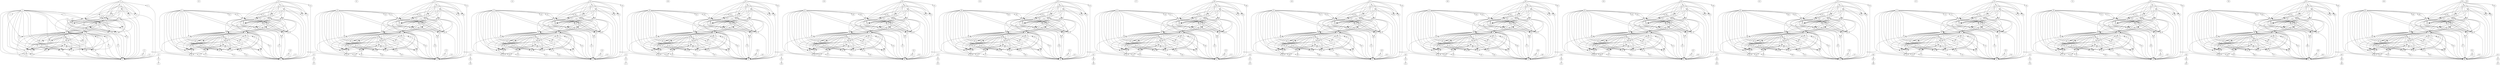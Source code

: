 strict digraph "G" {
0 [weight=9];
1 [weight=10];
2 [weight=6];
3 [weight=11];
4 [weight=10];
5 [weight=11];
6 [weight=2];
7 [weight=9];
8 [weight=5];
9 [weight=7];
10 [weight=3];
11 [weight=4];
12 [weight=4];
13 [weight=9];
14 [weight=5];
15 [weight=7];
16 [weight=2];
17 [weight=8];
18 [weight=4];
19 [weight=6];
20 [weight=7];
21 [weight=2];
22 [weight=4];
23 [weight=4];
24 [weight=2];
25 [weight=4];
26 [weight=4];
27 [weight=6];
28 [weight=7];
29 [weight=4];
30 [weight=3];
31 [weight=7];
32 [weight=6];
33 [weight=4];
34 [weight=2];
35 [weight=3];
36 [weight=3];
37 [weight=6];
38 [weight=5];
39 [weight=2];
40 [weight=4];
41 [weight=3];
42 [weight=10];
43 [weight=5];
44 [weight=9];
45 [weight=4];
46 [weight=3];
47 [weight=9];
48 [weight=6];
49 [weight=3];
50 [weight=5];
51 [weight=4];
52 [weight=11];
53 [weight=18];
54 [weight=9];
55 [weight=9];
56 [weight=15];
57 [weight=2];
58 [weight=8];
59 [weight=2];
60 [weight=6];
61 [weight=8];
62 [weight=3];
63 [weight=7];
64 [weight=16];
65 [weight=4];
66 [weight=5];
67 [weight=5];
68 [weight=9];
69 [weight=3];
70 [weight=7];
71 [weight=4];
72 [weight=3];
73 [weight=8];
74 [weight=3];
75 [weight=3];
76 [weight=11];
77 [weight=4];
78 [weight=8];
79 [weight=13];
80 [weight=8];
81 [weight=8];
82 [weight=11];
83 [weight=8];
84 [weight=11];
85 [weight=10];
86 [weight=8];
87 [weight=6];
88 [weight=2];
89 [weight=3];
90 [weight=4];
91 [weight=7];
92 [weight=5];
93 [weight=7];
94 [weight=8];
95 [weight=8];
96 [weight=11];
97 [weight=18];
98 [weight=4];
99 [weight=4];
100 [weight=4];
101 [weight=8];
102 [weight=4];
103 [weight=2];
104 [weight=4];
105 [weight=3];
106 [weight=3];
107 [weight=4];
108 [weight=4];
109 [weight=3];
110 [weight=7];
111 [weight=3];
112 [weight=8];
113 [weight=5];
114 [weight=3];
115 [weight=6];
116 [weight=9];
117 [weight=11];
118 [weight=3];
119 [weight=3];
120 [weight=6];
121 [weight=3];
122 [weight=10];
123 [weight=5];
124 [weight=3];
125 [weight=8];
126 [weight=11];
127 [weight=9];
128 [weight=6];
129 [weight=5];
130 [weight=4];
131 [weight=4];
132 [weight=10];
133 [weight=4];
134 [weight=4];
135 [weight=2];
136 [weight=4];
137 [weight=3];
138 [weight=10];
139 [weight=4];
140 [weight=8];
141 [weight=9];
142 [weight=7];
143 [weight=4];
144 [weight=8];
145 [weight=4];
146 [weight=5];
147 [weight=3];
148 [weight=4];
149 [weight=2];
150 [weight=6];
151 [weight=4];
152 [weight=4];
153 [weight=8];
154 [weight=5];
155 [weight=6];
156 [weight=9];
157 [weight=6];
158 [weight=9];
159 [weight=7];
160 [weight=4];
161 [weight=8];
162 [weight=3];
163 [weight=4];
164 [weight=3];
165 [weight=4];
166 [weight=4];
167 [weight=4];
168 [weight=2];
169 [weight=5];
170 [weight=4];
171 [weight=10];
172 [weight=5];
173 [weight=2];
174 [weight=10];
175 [weight=10];
176 [weight=9];
177 [weight=4];
178 [weight=4];
179 [weight=9];
180 [weight=2];
181 [weight=8];
182 [weight=5];
183 [weight=4];
184 [weight=3];
185 [weight=4];
186 [weight=9];
187 [weight=4];
188 [weight=7];
189 [weight=6];
190 [weight=4];
191 [weight=9];
192 [weight=6];
193 [weight=3];
194 [weight=5];
195 [weight=3];
196 [weight=4];
197 [weight=10];
198 [weight=4];
199 [weight=9];
200 [weight=6];
201 [weight=6];
202 [weight=4];
203 [weight=12];
204 [weight=3];
205 [weight=19];
206 [weight=3];
207 [weight=2];
208 [weight=3];
209 [weight=5];
210 [weight=2];
211 [weight=5];
212 [weight=8];
213 [weight=9];
214 [weight=9];
215 [weight=19];
216 [weight=2];
217 [weight=4];
218 [weight=5];
219 [weight=3];
220 [weight=6];
221 [weight=2];
222 [weight=7];
223 [weight=4];
224 [weight=3];
225 [weight=3];
226 [weight=3];
227 [weight=10];
228 [weight=2];
229 [weight=3];
230 [weight=21];
231 [weight=4];
232 [weight=4];
233 [weight=6];
234 [weight=10];
235 [weight=10];
236 [weight=5];
237 [weight=5];
238 [weight=9];
239 [weight=5];
240 [weight=6];
241 [weight=6];
242 [weight=5];
243 [weight=4];
244 [weight=6];
245 [weight=19];
246 [weight=4];
247 [weight=5];
248 [weight=5];
249 [weight=5];
250 [weight=10];
251 [weight=8];
252 [weight=3];
253 [weight=5];
254 [weight=4];
255 [weight=3];
256 [weight=13];
257 [weight=3];
258 [weight=8];
259 [weight=10];
260 [weight=8];
261 [weight=3];
262 [weight=8];
263 [weight=4];
264 [weight=15];
265 [weight=8];
266 [weight=2];
267 [weight=3];
268 [weight=6];
269 [weight=4];
270 [weight=3];
271 [weight=6];
272 [weight=4];
273 [weight=10];
274 [weight=8];
275 [weight=4];
276 [weight=3];
277 [weight=6];
278 [weight=3];
279 [weight=3];
280 [weight=5];
281 [weight=3];
282 [weight=9];
283 [weight=4];
284 [weight=3];
285 [weight=4];
286 [weight=6];
287 [weight=4];
288 [weight=2];
289 [weight=8];
290 [weight=3];
291 [weight=2];
292 [weight=11];
293 [weight=11];
294 [weight=12];
295 [weight=3];
296 [weight=5];
297 [weight=5];
298 [weight=2];
299 [weight=10];
300 [weight=10];
301 [weight=4];
302 [weight=4];
303 [weight=3];
304 [weight=10];
305 [weight=3];
306 [weight=7];
307 [weight=6];
308 [weight=4];
309 [weight=10];
310 [weight=4];
311 [weight=10];
312 [weight=4];
313 [weight=4];
314 [weight=6];
315 [weight=15];
316 [weight=4];
317 [weight=20];
318 [weight=8];
319 [weight=4];
320 [weight=4];
321 [weight=1];
322 [weight=2];
323 [weight=2];
324 [weight=2];
325 [weight=4];
326 [weight=2];
327 [weight=9];
328 [weight=5];
329 [weight=5];
330 [weight=12];
331 [weight=2];
332 [weight=6];
333 [weight=6];
334 [weight=3];
335 [weight=9];
336 [weight=4];
337 [weight=4];
338 [weight=5];
339 [weight=3];
340 [weight=8];
341 [weight=5];
342 [weight=3];
343 [weight=1];
344 [weight=3];
345 [weight=8];
346 [weight=2];
347 [weight=3];
348 [weight=9];
349 [weight=2];
350 [weight=3];
351 [weight=8];
352 [weight=9];
353 [weight=10];
354 [weight=5];
355 [weight=4];
356 [weight=7];
357 [weight=4];
358 [weight=4];
359 [weight=5];
360 [weight=7];
361 [weight=4];
362 [weight=5];
363 [weight=9];
364 [weight=4];
365 [weight=7];
366 [weight=6];
367 [weight=4];
368 [weight=5];
369 [weight=6];
370 [weight=4];
371 [weight=4];
372 [weight=3];
373 [weight=8];
374 [weight=18];
375 [weight=2];
376 [weight=8];
377 [weight=9];
378 [weight=6];
379 [weight=5];
380 [weight=8];
381 [weight=2];
382 [weight=12];
383 [weight=6];
384 [weight=4];
385 [weight=4];
386 [weight=6];
387 [weight=4];
388 [weight=4];
389 [weight=10];
390 [weight=5];
391 [weight=11];
392 [weight=6];
393 [weight=2];
394 [weight=9];
395 [weight=4];
396 [weight=3];
397 [weight=5];
398 [weight=3];
399 [weight=4];
400 [weight=2];
401 [weight=5];
402 [weight=4];
403 [weight=4];
404 [weight=1];
405 [weight=4];
406 [weight=4];
407 [weight=15];
408 [weight=3];
409 [weight=4];
410 [weight=10];
411 [weight=14];
412 [weight=8];
413 [weight=4];
414 [weight=4];
415 [weight=8];
416 [weight=2];
417 [weight=10];
418 [weight=10];
419 [weight=8];
420 [weight=6];
421 [weight=6];
422 [weight=11];
423 [weight=3];
424 [weight=7];
425 [weight=2];
426 [weight=4];
427 [weight=11];
428 [weight=3];
429 [weight=10];
430 [weight=3];
431 [weight=2];
432 [weight=8];
433 [weight=15];
434 [weight=2];
435 [weight=2];
436 [weight=8];
437 [weight=8];
438 [weight=2];
439 [weight=5];
440 [weight=5];
441 [weight=10];
442 [weight=7];
443 [weight=1];
444 [weight=4];
445 [weight=8];
446 [weight=4];
447 [weight=3];
448 [weight=12];
449 [weight=3];
450 [weight=11];
451 [weight=15];
452 [weight=3];
453 [weight=5];
454 [weight=6];
455 [weight=3];
456 [weight=6];
457 [weight=4];
458 [weight=5];
459 [weight=4];
460 [weight=4];
461 [weight=4];
462 [weight=4];
463 [weight=5];
464 [weight=4];
465 [weight=3];
466 [weight=15];
467 [weight=4];
468 [weight=3];
469 [weight=11];
470 [weight=11];
471 [weight=9];
472 [weight=2];
473 [weight=4];
474 [weight=9];
475 [weight=2];
476 [weight=8];
477 [weight=8];
478 [weight=3];
479 [weight=4];
480 [weight=9];
481 [weight=6];
482 [weight=3];
483 [weight=2];
484 [weight=7];
485 [weight=4];
486 [weight=9];
487 [weight=2];
488 [weight=3];
489 [weight=3];
490 [weight=4];
491 [weight=4];
492 [weight=11];
493 [weight=3];
494 [weight=8];
495 [weight=14];
496 [weight=8];
497 [weight=5];
498 [weight=5];
499 [weight=7];
500 [weight=11];
501 [weight=5];
502 [weight=6];
503 [weight=4];
504 [weight=7];
505 [weight=3];
506 [weight=3];
507 [weight=10];
508 [weight=4];
509 [weight=8];
510 [weight=5];
511 [weight=4];
512 [weight=15];
513 [weight=6];
514 [weight=4];
515 [weight=9];
516 [weight=3];
517 [weight=3];
518 [weight=3];
519 [weight=2];
520 [weight=4];
521 [weight=3];
522 [weight=6];
523 [weight=4];
524 [weight=3];
525 [weight=17];
526 [weight=4];
527 [weight=5];
528 [weight=9];
529 [weight=9];
530 [weight=5];
531 [weight=5];
532 [weight=3];
533 [weight=8];
534 [weight=4];
535 [weight=8];
536 [weight=11];
537 [weight=2];
538 [weight=3];
539 [weight=8];
540 [weight=10];
541 [weight=3];
542 [weight=8];
543 [weight=6];
544 [weight=3];
545 [weight=6];
546 [weight=4];
547 [weight=3];
548 [weight=3];
549 [weight=3];
550 [weight=4];
551 [weight=10];
552 [weight=5];
553 [weight=8];
554 [weight=10];
555 [weight=8];
556 [weight=4];
557 [weight=9];
558 [weight=6];
559 [weight=11];
560 [weight=2];
561 [weight=4];
562 [weight=4];
563 [weight=11];
564 [weight=8];
565 [weight=6];
566 [weight=9];
567 [weight=5];
568 [weight=10];
569 [weight=15];
570 [weight=2];
571 [weight=9];
572 [weight=5];
573 [weight=2];
574 [weight=5];
575 [weight=2];
576 [weight=4];
577 [weight=5];
578 [weight=4];
579 [weight=3];
580 [weight=3];
581 [weight=5];
582 [weight=3];
583 [weight=3];
584 [weight=5];
585 [weight=3];
586 [weight=3];
587 [weight=9];
588 [weight=12];
589 [weight=10];
590 [weight=3];
591 [weight=3];
592 [weight=4];
593 [weight=3];
594 [weight=5];
595 [weight=9];
596 [weight=6];
597 [weight=11];
598 [weight=5];
599 [weight=6];
600 [weight=5];
601 [weight=5];
602 [weight=3];
603 [weight=4];
604 [weight=10];
605 [weight=5];
606 [weight=3];
607 [weight=4];
608 [weight=4];
609 [weight=8];
610 [weight=20];
611 [weight=2];
612 [weight=4];
613 [weight=10];
614 [weight=8];
615 [weight=4];
616 [weight=6];
617 [weight=6];
618 [weight=10];
619 [weight=8];
620 [weight=3];
621 [weight=4];
622 [weight=6];
623 [weight=4];
624 [weight=3];
625 [weight=6];
626 [weight=4];
627 [weight=9];
628 [weight=9];
629 [weight=2];
630 [weight=9];
631 [weight=3];
632 [weight=3];
633 [weight=4];
634 [weight=5];
635 [weight=8];
636 [weight=3];
637 [weight=3];
638 [weight=5];
639 [weight=5];
640 [weight=4];
641 [weight=4];
642 [weight=2];
643 [weight=6];
644 [weight=3];
645 [weight=3];
646 [weight=8];
647 [weight=10];
648 [weight=15];
649 [weight=3];
650 [weight=2];
651 [weight=11];
652 [weight=5];
653 [weight=8];
654 [weight=2];
655 [weight=6];
656 [weight=7];
657 [weight=8];
658 [weight=9];
659 [weight=3];
660 [weight=3];
661 [weight=4];
662 [weight=5];
663 [weight=10];
664 [weight=2];
665 [weight=4];
666 [weight=3];
667 [weight=5];
668 [weight=9];
669 [weight=8];
670 [weight=4];
671 [weight=8];
672 [weight=10];
673 [weight=8];
674 [weight=4];
675 [weight=8];
676 [weight=5];
677 [weight=19];
678 [weight=4];
679 [weight=4];
680 [weight=3];
681 [weight=9];
682 [weight=4];
683 [weight=5];
684 [weight=11];
685 [weight=4];
686 [weight=6];
687 [weight=11];
688 [weight=3];
689 [weight=9];
690 [weight=3];
691 [weight=4];
692 [weight=3];
693 [weight=2];
694 [weight=7];
695 [weight=5];
696 [weight=3];
697 [weight=3];
698 [weight=7];
699 [weight=7];
700 [weight=4];
701 [weight=4];
702 [weight=20];
703 [weight=6];
704 [weight=8];
705 [weight=8];
706 [weight=11];
707 [weight=5];
708 [weight=4];
709 [weight=5];
710 [weight=6];
711 [weight=4];
712 [weight=6];
713 [weight=6];
714 [weight=5];
715 [weight=10];
716 [weight=8];
717 [weight=6];
718 [weight=3];
719 [weight=7];
720 [weight=5];
721 [weight=3];
722 [weight=12];
723 [weight=2];
724 [weight=3];
725 [weight=2];
726 [weight=5];
727 [weight=4];
728 [weight=15];
729 [weight=3];
730 [weight=2];
731 [weight=14];
732 [weight=7];
733 [weight=3];
734 [weight=8];
735 [weight=4];
736 [weight=11];
737 [weight=2];
738 [weight=1];
739 [weight=3];
740 [weight=4];
741 [weight=4];
742 [weight=3];
743 [weight=9];
744 [weight=2];
745 [weight=10];
746 [weight=6];
747 [weight=4];
748 [weight=8];
749 [weight=4];
750 [weight=3];
751 [weight=5];
752 [weight=4];
753 [weight=7];
754 [weight=4];
755 [weight=5];
756 [weight=3];
757 [weight=3];
758 [weight=5];
759 [weight=5];
760 [weight=2];
761 [weight=8];
762 [weight=5];
763 [weight=3];
764 [weight=5];
765 [weight=11];
766 [weight=10];
767 [weight=5];
768 [weight=4];
769 [weight=7];
770 [weight=3];
771 [weight=9];
772 [weight=10];
773 [weight=4];
774 [weight=9];
775 [weight=6];
776 [weight=10];
777 [weight=6];
778 [weight=8];
779 [weight=3];
780 [weight=4];
781 [weight=9];
782 [weight=6];
783 [weight=4];
784 [weight=5];
785 [weight=4];
786 [weight=9];
787 [weight=15];
788 [weight=4];
789 [weight=9];
790 [weight=10];
791 [weight=7];
792 [weight=4];
793 [weight=3];
794 [weight=4];
795 [weight=10];
796 [weight=8];
797 [weight=3];
798 [weight=4];
799 [weight=6];
800 [weight=3];
801 [weight=4];
802 [weight=11];
803 [weight=4];
804 [weight=9];
805 [weight=9];
806 [weight=6];
807 [weight=9];
808 [weight=7];
809 [weight=2];
810 [weight=5];
811 [weight=4];
812 [weight=5];
813 [weight=4];
814 [weight=3];
815 [weight=1];
816 [weight=4];
817 [weight=8];
818 [weight=3];
819 [weight=4];
820 [weight=10];
821 [weight=5];
822 [weight=4];
823 [weight=10];
824 [weight=9];
825 [weight=11];
826 [weight=1];
827 [weight=3];
828 [weight=4];
829 [weight=5];
830 [weight=8];
831 [weight=8];
832 [weight=4];
833 [weight=1];
834 [weight=6];
835 [weight=8];
836 [weight=2];
837 [weight=2];
838 [weight=7];
839 [weight=4];
840 [weight=11];
841 [weight=2];
842 [weight=3];
843 [weight=4];
844 [weight=4];
845 [weight=2];
846 [weight=15];
847 [weight=4];
848 [weight=20];
849 [weight=6];
850 [weight=8];
851 [weight=6];
852 [weight=8];
853 [weight=5];
854 [weight=6];
855 [weight=6];
856 [weight=3];
857 [weight=5];
858 [weight=7];
859 [weight=3];
860 [weight=1];
861 [weight=5];
862 [weight=2];
863 [weight=11];
864 [weight=13];
865 [weight=4];
866 [weight=5];
867 [weight=8];
868 [weight=4];
869 [weight=5];
870 [weight=4];
871 [weight=9];
872 [weight=4];
873 [weight=4];
874 [weight=3];
875 [weight=2];
876 [weight=5];
877 [weight=3];
878 [weight=4];
879 [weight=8];
880 [weight=3];
881 [weight=2];
882 [weight=10];
883 [weight=16];
884 [weight=9];
885 [weight=3];
886 [weight=3];
887 [weight=7];
888 [weight=5];
889 [weight=6];
890 [weight=11];
891 [weight=7];
892 [weight=8];
893 [weight=7];
894 [weight=9];
895 [weight=5];
896 [weight=7];
897 [weight=4];
898 [weight=4];
899 [weight=12];
900 [weight=4];
901 [weight=4];
902 [weight=6];
903 [weight=5];
904 [weight=4];
905 [weight=9];
906 [weight=3];
907 [weight=9];
908 [weight=10];
909 [weight=5];
910 [weight=6];
911 [weight=11];
912 [weight=4];
913 [weight=8];
914 [weight=7];
915 [weight=4];
916 [weight=4];
917 [weight=5];
918 [weight=3];
919 [weight=3];
920 [weight=8];
921 [weight=2];
922 [weight=9];
923 [weight=8];
924 [weight=3];
925 [weight=2];
926 [weight=5];
927 [weight=4];
928 [weight=5];
929 [weight=6];
930 [weight=4];
931 [weight=5];
932 [weight=2];
933 [weight=3];
934 [weight=4];
935 [weight=4];
936 [weight=3];
937 [weight=3];
938 [weight=12];
939 [weight=1];
940 [weight=4];
941 [weight=6];
942 [weight=6];
943 [weight=9];
0 -> 1 [size=3];
0 -> 2 [size=4];
0 -> 3 [size=1];
0 -> 4 [size=4];
0 -> 5 [size=1];
0 -> 6 [size=1];
0 -> 7 [size=2];
0 -> 8 [size=2];
0 -> 9 [size=3];
0 -> 10 [size=4];
0 -> 11 [size=3];
0 -> 12 [size=2];
0 -> 13 [size=3];
0 -> 14 [size=2];
0 -> 15 [size=2];
0 -> 16 [size=2];
0 -> 17 [size=3];
0 -> 18 [size=1];
1 -> 19 [size=1];
1 -> 20 [size=2];
2 -> 7 [size=4];
2 -> 13 [size=4];
2 -> 14 [size=3];
2 -> 15 [size=2];
2 -> 17 [size=3];
3 -> 7 [size=1];
3 -> 13 [size=2];
3 -> 14 [size=1];
3 -> 15 [size=3];
3 -> 17 [size=4];
4 -> 9 [size=3];
6 -> 21 [size=4];
7 -> 6 [size=3];
7 -> 16 [size=2];
7 -> 18 [size=2];
8 -> 21 [size=2];
9 -> 22 [size=2];
9 -> 30 [size=5];
9 -> 31 [size=2];
9 -> 32 [size=5];
9 -> 33 [size=2];
9 -> 34 [size=2];
9 -> 35 [size=3];
9 -> 36 [size=2];
10 -> 21 [size=4];
13 -> 18 [size=2];
15 -> 18 [size=3];
17 -> 45 [size=4];
18 -> 21 [size=2];
19 -> 22 [size=2];
19 -> 30 [size=3];
19 -> 31 [size=3];
19 -> 32 [size=2];
19 -> 33 [size=4];
19 -> 34 [size=3];
19 -> 35 [size=4];
19 -> 36 [size=3];
20 -> 22 [size=2];
20 -> 30 [size=2];
20 -> 31 [size=3];
20 -> 32 [size=4];
20 -> 33 [size=3];
20 -> 34 [size=2];
20 -> 35 [size=3];
20 -> 36 [size=2];
22 -> 7 [size=2];
22 -> 8 [size=2];
22 -> 23 [size=2];
22 -> 24 [size=4];
22 -> 25 [size=2];
22 -> 10 [size=2];
22 -> 11 [size=2];
22 -> 12 [size=3];
22 -> 13 [size=3];
22 -> 14 [size=4];
22 -> 15 [size=3];
22 -> 17 [size=3];
22 -> 21 [size=4];
22 -> 26 [size=2];
22 -> 27 [size=3];
22 -> 28 [size=3];
22 -> 29 [size=1];
23 -> 7 [size=4];
23 -> 8 [size=1];
23 -> 24 [size=3];
23 -> 25 [size=4];
23 -> 11 [size=2];
23 -> 12 [size=2];
23 -> 13 [size=2];
23 -> 14 [size=2];
23 -> 15 [size=2];
23 -> 17 [size=2];
23 -> 27 [size=3];
23 -> 29 [size=4];
24 -> 7 [size=2];
24 -> 8 [size=2];
24 -> 25 [size=2];
24 -> 13 [size=2];
24 -> 14 [size=4];
24 -> 15 [size=2];
24 -> 17 [size=4];
24 -> 27 [size=3];
25 -> 7 [size=2];
25 -> 8 [size=3];
25 -> 13 [size=2];
25 -> 14 [size=3];
25 -> 15 [size=3];
25 -> 17 [size=3];
25 -> 27 [size=3];
26 -> 21 [size=1];
27 -> 46 [size=2];
28 -> 51 [size=1];
30 -> 7 [size=3];
30 -> 8 [size=3];
30 -> 23 [size=2];
30 -> 24 [size=5];
30 -> 25 [size=2];
30 -> 10 [size=3];
30 -> 11 [size=1];
30 -> 12 [size=1];
30 -> 13 [size=2];
30 -> 14 [size=2];
30 -> 15 [size=2];
30 -> 17 [size=1];
30 -> 21 [size=2];
30 -> 26 [size=3];
30 -> 27 [size=1];
30 -> 28 [size=5];
30 -> 29 [size=2];
31 -> 21 [size=2];
31 -> 49 [size=2];
32 -> 21 [size=2];
32 -> 49 [size=3];
33 -> 21 [size=1];
35 -> 22 [size=2];
35 -> 30 [size=1];
35 -> 31 [size=1];
35 -> 32 [size=2];
35 -> 33 [size=4];
35 -> 36 [size=1];
36 -> 22 [size=2];
36 -> 30 [size=1];
36 -> 32 [size=1];
36 -> 33 [size=2];
36 -> 50 [size=5];
37 -> 9 [size=3];
37 -> 38 [size=1];
37 -> 39 [size=1];
37 -> 40 [size=4];
37 -> 19 [size=3];
37 -> 20 [size=3];
37 -> 41 [size=2];
37 -> 42 [size=2];
37 -> 43 [size=3];
37 -> 44 [size=1];
38 -> 9 [size=2];
38 -> 39 [size=2];
38 -> 40 [size=2];
38 -> 19 [size=3];
38 -> 20 [size=3];
38 -> 21 [size=3];
38 -> 42 [size=3];
38 -> 43 [size=4];
38 -> 44 [size=4];
39 -> 9 [size=2];
39 -> 40 [size=2];
39 -> 19 [size=3];
39 -> 20 [size=3];
39 -> 21 [size=2];
39 -> 42 [size=1];
39 -> 43 [size=1];
39 -> 44 [size=5];
40 -> 9 [size=4];
40 -> 19 [size=4];
40 -> 20 [size=2];
40 -> 43 [size=2];
41 -> 21 [size=3];
42 -> 21 [size=3];
43 -> 22 [size=2];
43 -> 30 [size=4];
43 -> 21 [size=2];
43 -> 31 [size=2];
43 -> 32 [size=2];
43 -> 33 [size=3];
43 -> 34 [size=4];
43 -> 35 [size=2];
43 -> 36 [size=3];
45 -> 21 [size=2];
46 -> 21 [size=4];
47 -> 21 [size=3];
47 -> 48 [size=4];
48 -> 21 [size=1];
49 -> 21 [size=3];
50 -> 21 [size=2];
51 -> 21 [size=1];
52 -> 21 [size=2];
52 -> 53 [size=3];
53 -> 57 [size=2];
54 -> 21 [size=3];
55 -> 22 [size=3];
55 -> 30 [size=1];
55 -> 31 [size=2];
55 -> 32 [size=4];
55 -> 33 [size=1];
55 -> 34 [size=4];
55 -> 35 [size=1];
55 -> 36 [size=4];
56 -> 34 [size=3];
59 -> 60 [size=3];
61 -> 59 [size=5];
61 -> 62 [size=2];
61 -> 63 [size=1];
61 -> 64 [size=5];
61 -> 65 [size=2];
61 -> 66 [size=2];
61 -> 67 [size=2];
61 -> 68 [size=3];
61 -> 69 [size=3];
61 -> 70 [size=2];
61 -> 71 [size=3];
61 -> 72 [size=3];
61 -> 73 [size=2];
61 -> 74 [size=2];
61 -> 75 [size=2];
61 -> 76 [size=3];
61 -> 77 [size=3];
61 -> 78 [size=2];
63 -> 71 [size=4];
65 -> 69 [size=2];
65 -> 76 [size=4];
65 -> 77 [size=3];
66 -> 95 [size=1];
67 -> 100 [size=2];
67 -> 102 [size=3];
68 -> 65 [size=3];
68 -> 66 [size=3];
68 -> 70 [size=2];
68 -> 74 [size=1];
68 -> 78 [size=1];
69 -> 60 [size=1];
70 -> 69 [size=2];
71 -> 80 [size=2];
71 -> 85 [size=2];
71 -> 88 [size=2];
71 -> 89 [size=3];
71 -> 90 [size=3];
71 -> 91 [size=3];
71 -> 92 [size=3];
71 -> 93 [size=1];
73 -> 65 [size=4];
73 -> 66 [size=3];
73 -> 70 [size=1];
73 -> 74 [size=3];
73 -> 78 [size=2];
75 -> 60 [size=2];
76 -> 60 [size=1];
78 -> 69 [size=2];
79 -> 60 [size=4];
80 -> 60 [size=1];
83 -> 84 [size=4];
84 -> 60 [size=3];
85 -> 60 [size=1];
85 -> 86 [size=3];
86 -> 60 [size=4];
87 -> 80 [size=3];
87 -> 85 [size=3];
87 -> 88 [size=2];
87 -> 89 [size=1];
87 -> 90 [size=3];
87 -> 91 [size=4];
87 -> 92 [size=3];
87 -> 93 [size=3];
89 -> 80 [size=2];
89 -> 85 [size=3];
89 -> 90 [size=3];
89 -> 91 [size=4];
89 -> 92 [size=4];
89 -> 93 [size=2];
90 -> 80 [size=4];
90 -> 85 [size=2];
90 -> 101 [size=2];
90 -> 92 [size=2];
90 -> 93 [size=2];
91 -> 60 [size=2];
91 -> 86 [size=2];
92 -> 59 [size=2];
92 -> 62 [size=3];
92 -> 60 [size=2];
92 -> 83 [size=3];
92 -> 65 [size=1];
92 -> 66 [size=3];
92 -> 98 [size=3];
92 -> 103 [size=2];
92 -> 104 [size=3];
92 -> 105 [size=2];
92 -> 70 [size=2];
92 -> 72 [size=3];
92 -> 111 [size=3];
92 -> 106 [size=4];
92 -> 74 [size=2];
92 -> 75 [size=2];
92 -> 78 [size=3];
93 -> 59 [size=2];
93 -> 62 [size=3];
93 -> 60 [size=2];
93 -> 83 [size=1];
93 -> 65 [size=2];
93 -> 66 [size=3];
93 -> 98 [size=3];
93 -> 103 [size=2];
93 -> 104 [size=2];
93 -> 105 [size=1];
93 -> 70 [size=4];
93 -> 72 [size=2];
93 -> 111 [size=2];
93 -> 106 [size=4];
93 -> 74 [size=2];
93 -> 75 [size=3];
93 -> 78 [size=3];
94 -> 88 [size=3];
95 -> 60 [size=3];
96 -> 60 [size=2];
96 -> 97 [size=3];
97 -> 99 [size=3];
100 -> 80 [size=2];
100 -> 85 [size=3];
100 -> 88 [size=2];
100 -> 89 [size=2];
100 -> 90 [size=2];
100 -> 91 [size=2];
100 -> 92 [size=2];
100 -> 93 [size=2];
101 -> 60 [size=2];
102 -> 80 [size=2];
102 -> 85 [size=2];
102 -> 88 [size=4];
102 -> 89 [size=3];
102 -> 90 [size=2];
102 -> 91 [size=2];
102 -> 92 [size=3];
102 -> 93 [size=2];
103 -> 59 [size=3];
103 -> 62 [size=2];
103 -> 65 [size=2];
103 -> 66 [size=5];
103 -> 98 [size=1];
103 -> 104 [size=1];
103 -> 105 [size=1];
103 -> 70 [size=5];
103 -> 72 [size=3];
103 -> 106 [size=1];
103 -> 74 [size=2];
103 -> 78 [size=3];
104 -> 110 [size=2];
105 -> 59 [size=3];
105 -> 65 [size=2];
105 -> 66 [size=3];
105 -> 104 [size=3];
105 -> 70 [size=2];
105 -> 74 [size=1];
105 -> 78 [size=3];
106 -> 59 [size=2];
106 -> 65 [size=3];
106 -> 66 [size=3];
106 -> 104 [size=4];
106 -> 105 [size=1];
106 -> 70 [size=3];
106 -> 74 [size=2];
106 -> 78 [size=5];
107 -> 79 [size=2];
107 -> 60 [size=2];
107 -> 81 [size=1];
107 -> 100 [size=1];
107 -> 108 [size=3];
107 -> 71 [size=3];
107 -> 102 [size=3];
107 -> 109 [size=3];
108 -> 100 [size=3];
108 -> 71 [size=3];
108 -> 102 [size=3];
108 -> 109 [size=2];
109 -> 80 [size=2];
109 -> 60 [size=2];
109 -> 85 [size=3];
109 -> 88 [size=1];
109 -> 89 [size=4];
109 -> 90 [size=1];
109 -> 91 [size=3];
109 -> 92 [size=3];
109 -> 93 [size=4];
110 -> 60 [size=4];
111 -> 60 [size=2];
112 -> 60 [size=2];
113 -> 79 [size=2];
113 -> 60 [size=1];
113 -> 81 [size=3];
113 -> 100 [size=1];
113 -> 107 [size=1];
113 -> 108 [size=1];
113 -> 71 [size=3];
113 -> 102 [size=2];
113 -> 109 [size=2];
114 -> 79 [size=4];
114 -> 81 [size=1];
114 -> 100 [size=4];
114 -> 107 [size=3];
114 -> 108 [size=2];
114 -> 71 [size=3];
114 -> 113 [size=2];
114 -> 102 [size=3];
114 -> 115 [size=3];
114 -> 109 [size=1];
115 -> 60 [size=3];
116 -> 60 [size=3];
116 -> 112 [size=3];
117 -> 60 [size=4];
118 -> 119 [size=2];
120 -> 118 [size=3];
120 -> 121 [size=3];
120 -> 122 [size=2];
120 -> 123 [size=1];
120 -> 124 [size=3];
120 -> 125 [size=2];
120 -> 126 [size=2];
120 -> 127 [size=3];
120 -> 128 [size=3];
120 -> 129 [size=1];
120 -> 130 [size=1];
120 -> 131 [size=3];
120 -> 132 [size=4];
120 -> 133 [size=5];
120 -> 134 [size=2];
120 -> 135 [size=2];
120 -> 136 [size=2];
120 -> 137 [size=2];
122 -> 130 [size=2];
124 -> 128 [size=2];
124 -> 135 [size=4];
124 -> 136 [size=2];
125 -> 154 [size=3];
126 -> 159 [size=2];
126 -> 161 [size=2];
127 -> 124 [size=3];
127 -> 125 [size=4];
127 -> 129 [size=4];
127 -> 133 [size=3];
127 -> 137 [size=3];
128 -> 119 [size=3];
129 -> 128 [size=1];
130 -> 139 [size=3];
130 -> 144 [size=3];
130 -> 147 [size=3];
130 -> 148 [size=3];
130 -> 149 [size=4];
130 -> 150 [size=2];
130 -> 151 [size=3];
130 -> 152 [size=3];
132 -> 124 [size=3];
132 -> 125 [size=4];
132 -> 129 [size=5];
132 -> 133 [size=2];
132 -> 137 [size=3];
134 -> 119 [size=2];
135 -> 119 [size=2];
137 -> 128 [size=3];
138 -> 119 [size=1];
139 -> 119 [size=2];
142 -> 143 [size=2];
143 -> 119 [size=4];
144 -> 119 [size=1];
144 -> 145 [size=3];
145 -> 119 [size=2];
146 -> 139 [size=4];
146 -> 144 [size=3];
146 -> 147 [size=3];
146 -> 148 [size=4];
146 -> 149 [size=2];
146 -> 150 [size=4];
146 -> 151 [size=3];
146 -> 152 [size=3];
148 -> 139 [size=2];
148 -> 144 [size=1];
148 -> 149 [size=3];
148 -> 150 [size=3];
148 -> 151 [size=3];
148 -> 152 [size=4];
149 -> 139 [size=2];
149 -> 144 [size=2];
149 -> 160 [size=3];
149 -> 151 [size=1];
149 -> 152 [size=1];
150 -> 119 [size=2];
150 -> 145 [size=3];
151 -> 118 [size=3];
151 -> 121 [size=5];
151 -> 119 [size=1];
151 -> 142 [size=4];
151 -> 124 [size=3];
151 -> 125 [size=3];
151 -> 157 [size=1];
151 -> 162 [size=2];
151 -> 163 [size=3];
151 -> 164 [size=1];
151 -> 129 [size=2];
151 -> 131 [size=3];
151 -> 170 [size=6];
151 -> 165 [size=2];
151 -> 133 [size=2];
151 -> 134 [size=3];
151 -> 137 [size=2];
152 -> 118 [size=3];
152 -> 121 [size=2];
152 -> 119 [size=3];
152 -> 142 [size=1];
152 -> 124 [size=2];
152 -> 125 [size=3];
152 -> 157 [size=2];
152 -> 162 [size=2];
152 -> 163 [size=3];
152 -> 164 [size=2];
152 -> 129 [size=2];
152 -> 131 [size=2];
152 -> 170 [size=3];
152 -> 165 [size=2];
152 -> 133 [size=3];
152 -> 134 [size=2];
152 -> 137 [size=1];
153 -> 147 [size=3];
154 -> 119 [size=4];
155 -> 119 [size=3];
155 -> 156 [size=4];
156 -> 158 [size=3];
159 -> 139 [size=3];
159 -> 144 [size=2];
159 -> 147 [size=4];
159 -> 148 [size=2];
159 -> 149 [size=2];
159 -> 150 [size=2];
159 -> 151 [size=1];
159 -> 152 [size=3];
160 -> 119 [size=3];
161 -> 139 [size=3];
161 -> 144 [size=3];
161 -> 147 [size=2];
161 -> 148 [size=1];
161 -> 149 [size=1];
161 -> 150 [size=1];
161 -> 151 [size=4];
161 -> 152 [size=1];
162 -> 118 [size=2];
162 -> 121 [size=1];
162 -> 124 [size=3];
162 -> 125 [size=2];
162 -> 157 [size=3];
162 -> 163 [size=1];
162 -> 164 [size=2];
162 -> 129 [size=2];
162 -> 131 [size=4];
162 -> 165 [size=2];
162 -> 133 [size=3];
162 -> 137 [size=3];
163 -> 169 [size=2];
164 -> 118 [size=3];
164 -> 124 [size=3];
164 -> 125 [size=1];
164 -> 163 [size=1];
164 -> 129 [size=2];
164 -> 133 [size=3];
164 -> 137 [size=2];
165 -> 118 [size=3];
165 -> 124 [size=5];
165 -> 125 [size=2];
165 -> 163 [size=2];
165 -> 164 [size=4];
165 -> 129 [size=2];
165 -> 133 [size=3];
165 -> 137 [size=4];
166 -> 138 [size=1];
166 -> 119 [size=3];
166 -> 140 [size=1];
166 -> 159 [size=2];
166 -> 167 [size=2];
166 -> 130 [size=3];
166 -> 161 [size=2];
166 -> 168 [size=3];
167 -> 159 [size=2];
167 -> 130 [size=1];
167 -> 161 [size=3];
167 -> 168 [size=4];
168 -> 139 [size=1];
168 -> 119 [size=1];
168 -> 144 [size=2];
168 -> 147 [size=4];
168 -> 148 [size=2];
168 -> 149 [size=3];
168 -> 150 [size=2];
168 -> 151 [size=4];
168 -> 152 [size=3];
169 -> 119 [size=1];
170 -> 119 [size=2];
171 -> 119 [size=2];
172 -> 138 [size=4];
172 -> 119 [size=3];
172 -> 140 [size=3];
172 -> 159 [size=4];
172 -> 166 [size=3];
172 -> 167 [size=2];
172 -> 130 [size=2];
172 -> 161 [size=2];
172 -> 168 [size=2];
173 -> 138 [size=4];
173 -> 140 [size=2];
173 -> 159 [size=4];
173 -> 166 [size=2];
173 -> 167 [size=4];
173 -> 130 [size=2];
173 -> 172 [size=3];
173 -> 161 [size=2];
173 -> 174 [size=2];
173 -> 168 [size=2];
174 -> 119 [size=4];
175 -> 119 [size=3];
175 -> 171 [size=3];
176 -> 119 [size=4];
177 -> 178 [size=2];
179 -> 177 [size=3];
179 -> 180 [size=3];
179 -> 181 [size=2];
179 -> 182 [size=3];
179 -> 183 [size=3];
179 -> 184 [size=2];
179 -> 185 [size=2];
179 -> 186 [size=3];
179 -> 187 [size=3];
179 -> 188 [size=3];
179 -> 189 [size=2];
179 -> 190 [size=2];
179 -> 191 [size=2];
179 -> 192 [size=3];
179 -> 193 [size=4];
179 -> 194 [size=3];
179 -> 195 [size=3];
179 -> 196 [size=3];
181 -> 189 [size=3];
183 -> 187 [size=2];
183 -> 194 [size=3];
183 -> 195 [size=5];
184 -> 213 [size=3];
185 -> 218 [size=1];
185 -> 220 [size=3];
186 -> 183 [size=2];
186 -> 184 [size=3];
186 -> 188 [size=1];
186 -> 192 [size=2];
186 -> 196 [size=2];
187 -> 178 [size=4];
188 -> 187 [size=2];
189 -> 198 [size=2];
189 -> 203 [size=4];
189 -> 206 [size=3];
189 -> 207 [size=2];
189 -> 208 [size=3];
189 -> 209 [size=2];
189 -> 210 [size=3];
189 -> 211 [size=3];
191 -> 183 [size=3];
191 -> 184 [size=3];
191 -> 188 [size=3];
191 -> 192 [size=3];
191 -> 196 [size=2];
193 -> 178 [size=3];
194 -> 178 [size=5];
196 -> 187 [size=4];
197 -> 178 [size=4];
198 -> 178 [size=3];
201 -> 202 [size=1];
202 -> 178 [size=3];
203 -> 178 [size=2];
203 -> 204 [size=3];
204 -> 178 [size=3];
205 -> 198 [size=2];
205 -> 203 [size=3];
205 -> 206 [size=2];
205 -> 207 [size=1];
205 -> 208 [size=3];
205 -> 209 [size=2];
205 -> 210 [size=5];
205 -> 211 [size=2];
207 -> 198 [size=3];
207 -> 203 [size=2];
207 -> 208 [size=1];
207 -> 209 [size=2];
207 -> 210 [size=3];
207 -> 211 [size=2];
208 -> 198 [size=1];
208 -> 203 [size=2];
208 -> 219 [size=3];
208 -> 210 [size=4];
208 -> 211 [size=3];
209 -> 178 [size=3];
209 -> 204 [size=3];
210 -> 177 [size=2];
210 -> 180 [size=2];
210 -> 178 [size=2];
210 -> 201 [size=2];
210 -> 183 [size=1];
210 -> 184 [size=1];
210 -> 216 [size=4];
210 -> 221 [size=3];
210 -> 222 [size=2];
210 -> 223 [size=1];
210 -> 188 [size=3];
210 -> 190 [size=4];
210 -> 229 [size=3];
210 -> 224 [size=3];
210 -> 192 [size=3];
210 -> 193 [size=2];
210 -> 196 [size=1];
211 -> 177 [size=4];
211 -> 180 [size=2];
211 -> 178 [size=2];
211 -> 201 [size=3];
211 -> 183 [size=1];
211 -> 184 [size=4];
211 -> 216 [size=1];
211 -> 221 [size=1];
211 -> 222 [size=2];
211 -> 223 [size=3];
211 -> 188 [size=2];
211 -> 190 [size=3];
211 -> 229 [size=2];
211 -> 224 [size=4];
211 -> 192 [size=4];
211 -> 193 [size=1];
211 -> 196 [size=2];
212 -> 206 [size=3];
213 -> 178 [size=4];
214 -> 178 [size=1];
214 -> 215 [size=4];
215 -> 217 [size=4];
218 -> 198 [size=1];
218 -> 203 [size=2];
218 -> 206 [size=4];
218 -> 207 [size=2];
218 -> 208 [size=2];
218 -> 209 [size=2];
218 -> 210 [size=2];
218 -> 211 [size=1];
219 -> 178 [size=1];
220 -> 198 [size=2];
220 -> 203 [size=3];
220 -> 206 [size=1];
220 -> 207 [size=1];
220 -> 208 [size=1];
220 -> 209 [size=4];
220 -> 210 [size=2];
220 -> 211 [size=4];
221 -> 177 [size=2];
221 -> 180 [size=1];
221 -> 183 [size=2];
221 -> 184 [size=2];
221 -> 216 [size=2];
221 -> 222 [size=3];
221 -> 223 [size=6];
221 -> 188 [size=3];
221 -> 190 [size=2];
221 -> 224 [size=2];
221 -> 192 [size=3];
221 -> 196 [size=2];
222 -> 228 [size=1];
223 -> 177 [size=3];
223 -> 183 [size=4];
223 -> 184 [size=2];
223 -> 222 [size=3];
223 -> 188 [size=2];
223 -> 192 [size=3];
223 -> 196 [size=3];
224 -> 177 [size=2];
224 -> 183 [size=2];
224 -> 184 [size=4];
224 -> 222 [size=3];
224 -> 223 [size=3];
224 -> 188 [size=2];
224 -> 192 [size=2];
224 -> 196 [size=2];
225 -> 197 [size=2];
225 -> 178 [size=5];
225 -> 199 [size=4];
225 -> 218 [size=1];
225 -> 226 [size=4];
225 -> 189 [size=1];
225 -> 220 [size=4];
225 -> 227 [size=2];
226 -> 218 [size=2];
226 -> 189 [size=3];
226 -> 220 [size=2];
226 -> 227 [size=2];
227 -> 198 [size=1];
227 -> 178 [size=5];
227 -> 203 [size=4];
227 -> 206 [size=2];
227 -> 207 [size=2];
227 -> 208 [size=2];
227 -> 209 [size=3];
227 -> 210 [size=2];
227 -> 211 [size=1];
228 -> 178 [size=5];
229 -> 178 [size=1];
230 -> 178 [size=3];
231 -> 197 [size=2];
231 -> 178 [size=2];
231 -> 199 [size=3];
231 -> 218 [size=2];
231 -> 225 [size=3];
231 -> 226 [size=2];
231 -> 189 [size=4];
231 -> 220 [size=3];
231 -> 227 [size=5];
232 -> 197 [size=5];
232 -> 199 [size=4];
232 -> 218 [size=2];
232 -> 225 [size=4];
232 -> 226 [size=1];
232 -> 189 [size=2];
232 -> 231 [size=2];
232 -> 220 [size=2];
232 -> 233 [size=3];
232 -> 227 [size=3];
233 -> 178 [size=1];
234 -> 178 [size=4];
234 -> 230 [size=1];
235 -> 178 [size=1];
236 -> 237 [size=1];
238 -> 236 [size=3];
238 -> 239 [size=1];
238 -> 240 [size=3];
238 -> 241 [size=3];
238 -> 242 [size=4];
238 -> 243 [size=4];
238 -> 244 [size=4];
238 -> 245 [size=2];
238 -> 246 [size=2];
238 -> 247 [size=3];
238 -> 248 [size=2];
238 -> 249 [size=3];
238 -> 250 [size=3];
238 -> 251 [size=3];
238 -> 252 [size=5];
238 -> 253 [size=2];
238 -> 254 [size=2];
238 -> 255 [size=3];
240 -> 248 [size=3];
242 -> 246 [size=2];
242 -> 253 [size=2];
242 -> 254 [size=3];
243 -> 272 [size=2];
244 -> 277 [size=4];
244 -> 279 [size=1];
245 -> 242 [size=4];
245 -> 243 [size=3];
245 -> 247 [size=2];
245 -> 251 [size=3];
245 -> 255 [size=1];
246 -> 237 [size=4];
247 -> 246 [size=2];
248 -> 257 [size=2];
248 -> 262 [size=1];
248 -> 265 [size=3];
248 -> 266 [size=2];
248 -> 267 [size=3];
248 -> 268 [size=3];
248 -> 269 [size=4];
248 -> 270 [size=3];
250 -> 242 [size=3];
250 -> 243 [size=3];
250 -> 247 [size=3];
250 -> 251 [size=3];
250 -> 255 [size=2];
252 -> 237 [size=3];
253 -> 237 [size=2];
255 -> 246 [size=4];
256 -> 237 [size=2];
257 -> 237 [size=2];
260 -> 261 [size=3];
261 -> 237 [size=3];
262 -> 237 [size=1];
262 -> 263 [size=2];
263 -> 237 [size=2];
264 -> 257 [size=1];
264 -> 262 [size=2];
264 -> 265 [size=3];
264 -> 266 [size=2];
264 -> 267 [size=3];
264 -> 268 [size=3];
264 -> 269 [size=4];
264 -> 270 [size=3];
266 -> 257 [size=2];
266 -> 262 [size=2];
266 -> 267 [size=4];
266 -> 268 [size=1];
266 -> 269 [size=2];
266 -> 270 [size=1];
267 -> 257 [size=3];
267 -> 262 [size=3];
267 -> 278 [size=1];
267 -> 269 [size=2];
267 -> 270 [size=2];
268 -> 237 [size=1];
268 -> 263 [size=1];
269 -> 236 [size=2];
269 -> 239 [size=2];
269 -> 237 [size=2];
269 -> 260 [size=2];
269 -> 242 [size=4];
269 -> 243 [size=3];
269 -> 275 [size=2];
269 -> 280 [size=1];
269 -> 281 [size=3];
269 -> 282 [size=2];
269 -> 247 [size=2];
269 -> 249 [size=4];
269 -> 288 [size=3];
269 -> 283 [size=2];
269 -> 251 [size=2];
269 -> 252 [size=5];
269 -> 255 [size=4];
270 -> 236 [size=3];
270 -> 239 [size=4];
270 -> 237 [size=3];
270 -> 260 [size=5];
270 -> 242 [size=2];
270 -> 243 [size=2];
270 -> 275 [size=2];
270 -> 280 [size=2];
270 -> 281 [size=3];
270 -> 282 [size=4];
270 -> 247 [size=4];
270 -> 249 [size=2];
270 -> 288 [size=3];
270 -> 283 [size=3];
270 -> 251 [size=3];
270 -> 252 [size=2];
270 -> 255 [size=3];
271 -> 265 [size=1];
272 -> 237 [size=1];
273 -> 237 [size=2];
273 -> 274 [size=2];
274 -> 276 [size=3];
277 -> 257 [size=2];
277 -> 262 [size=4];
277 -> 265 [size=2];
277 -> 266 [size=1];
277 -> 267 [size=2];
277 -> 268 [size=3];
277 -> 269 [size=2];
277 -> 270 [size=1];
278 -> 237 [size=3];
279 -> 257 [size=4];
279 -> 262 [size=3];
279 -> 265 [size=3];
279 -> 266 [size=2];
279 -> 267 [size=1];
279 -> 268 [size=1];
279 -> 269 [size=2];
279 -> 270 [size=2];
280 -> 236 [size=4];
280 -> 239 [size=1];
280 -> 242 [size=2];
280 -> 243 [size=5];
280 -> 275 [size=2];
280 -> 281 [size=2];
280 -> 282 [size=3];
280 -> 247 [size=2];
280 -> 249 [size=1];
280 -> 283 [size=1];
280 -> 251 [size=3];
280 -> 255 [size=5];
281 -> 287 [size=3];
282 -> 236 [size=1];
282 -> 242 [size=2];
282 -> 243 [size=2];
282 -> 281 [size=3];
282 -> 247 [size=2];
282 -> 251 [size=4];
282 -> 255 [size=1];
283 -> 236 [size=3];
283 -> 242 [size=3];
283 -> 243 [size=3];
283 -> 281 [size=2];
283 -> 282 [size=4];
283 -> 247 [size=4];
283 -> 251 [size=4];
283 -> 255 [size=3];
284 -> 256 [size=2];
284 -> 237 [size=2];
284 -> 258 [size=2];
284 -> 277 [size=3];
284 -> 285 [size=2];
284 -> 248 [size=3];
284 -> 279 [size=2];
284 -> 286 [size=3];
285 -> 277 [size=2];
285 -> 248 [size=3];
285 -> 279 [size=3];
285 -> 286 [size=2];
286 -> 257 [size=2];
286 -> 237 [size=3];
286 -> 262 [size=3];
286 -> 265 [size=3];
286 -> 266 [size=2];
286 -> 267 [size=1];
286 -> 268 [size=2];
286 -> 269 [size=1];
286 -> 270 [size=2];
287 -> 237 [size=2];
288 -> 237 [size=3];
289 -> 237 [size=1];
290 -> 256 [size=3];
290 -> 237 [size=4];
290 -> 258 [size=2];
290 -> 277 [size=4];
290 -> 284 [size=4];
290 -> 285 [size=3];
290 -> 248 [size=3];
290 -> 279 [size=2];
290 -> 286 [size=3];
291 -> 256 [size=5];
291 -> 258 [size=2];
291 -> 277 [size=3];
291 -> 284 [size=2];
291 -> 285 [size=1];
291 -> 248 [size=3];
291 -> 290 [size=2];
291 -> 279 [size=2];
291 -> 292 [size=3];
291 -> 286 [size=1];
292 -> 237 [size=4];
293 -> 237 [size=3];
293 -> 289 [size=3];
294 -> 237 [size=2];
295 -> 296 [size=4];
297 -> 295 [size=4];
297 -> 298 [size=2];
297 -> 299 [size=2];
297 -> 300 [size=2];
297 -> 301 [size=3];
297 -> 302 [size=3];
297 -> 303 [size=1];
297 -> 304 [size=3];
297 -> 305 [size=3];
297 -> 306 [size=2];
297 -> 307 [size=3];
297 -> 308 [size=1];
297 -> 309 [size=1];
297 -> 310 [size=2];
297 -> 311 [size=5];
297 -> 312 [size=5];
297 -> 313 [size=3];
297 -> 314 [size=1];
299 -> 307 [size=3];
301 -> 305 [size=2];
301 -> 312 [size=1];
301 -> 313 [size=1];
302 -> 331 [size=2];
303 -> 336 [size=2];
303 -> 338 [size=2];
304 -> 301 [size=3];
304 -> 302 [size=3];
304 -> 306 [size=4];
304 -> 310 [size=4];
304 -> 314 [size=4];
305 -> 296 [size=2];
306 -> 305 [size=3];
307 -> 316 [size=3];
307 -> 321 [size=3];
307 -> 324 [size=2];
307 -> 325 [size=2];
307 -> 326 [size=2];
307 -> 327 [size=2];
307 -> 328 [size=1];
307 -> 329 [size=2];
309 -> 301 [size=4];
309 -> 302 [size=2];
309 -> 306 [size=1];
309 -> 310 [size=2];
309 -> 314 [size=2];
311 -> 296 [size=2];
312 -> 296 [size=3];
314 -> 305 [size=3];
315 -> 296 [size=1];
316 -> 296 [size=1];
319 -> 320 [size=3];
320 -> 296 [size=3];
321 -> 296 [size=3];
321 -> 322 [size=2];
322 -> 296 [size=3];
323 -> 316 [size=4];
323 -> 321 [size=4];
323 -> 324 [size=2];
323 -> 325 [size=2];
323 -> 326 [size=3];
323 -> 327 [size=2];
323 -> 328 [size=2];
323 -> 329 [size=2];
325 -> 316 [size=2];
325 -> 321 [size=2];
325 -> 326 [size=2];
325 -> 327 [size=2];
325 -> 328 [size=2];
325 -> 329 [size=3];
326 -> 316 [size=4];
326 -> 321 [size=2];
326 -> 337 [size=3];
326 -> 328 [size=2];
326 -> 329 [size=4];
327 -> 296 [size=3];
327 -> 322 [size=2];
328 -> 295 [size=3];
328 -> 298 [size=3];
328 -> 296 [size=2];
328 -> 319 [size=2];
328 -> 301 [size=3];
328 -> 302 [size=4];
328 -> 334 [size=3];
328 -> 339 [size=2];
328 -> 340 [size=2];
328 -> 341 [size=3];
328 -> 306 [size=1];
328 -> 308 [size=3];
328 -> 347 [size=2];
328 -> 342 [size=2];
328 -> 310 [size=2];
328 -> 311 [size=2];
328 -> 314 [size=3];
329 -> 295 [size=3];
329 -> 298 [size=3];
329 -> 296 [size=2];
329 -> 319 [size=2];
329 -> 301 [size=1];
329 -> 302 [size=4];
329 -> 334 [size=2];
329 -> 339 [size=3];
329 -> 340 [size=3];
329 -> 341 [size=1];
329 -> 306 [size=3];
329 -> 308 [size=1];
329 -> 347 [size=3];
329 -> 342 [size=4];
329 -> 310 [size=2];
329 -> 311 [size=3];
329 -> 314 [size=3];
330 -> 324 [size=3];
331 -> 296 [size=1];
332 -> 296 [size=2];
332 -> 333 [size=2];
333 -> 335 [size=2];
336 -> 316 [size=3];
336 -> 321 [size=2];
336 -> 324 [size=2];
336 -> 325 [size=2];
336 -> 326 [size=3];
336 -> 327 [size=3];
336 -> 328 [size=2];
336 -> 329 [size=2];
337 -> 296 [size=3];
338 -> 316 [size=2];
338 -> 321 [size=3];
338 -> 324 [size=1];
338 -> 325 [size=3];
338 -> 326 [size=2];
338 -> 327 [size=3];
338 -> 328 [size=2];
338 -> 329 [size=2];
339 -> 295 [size=4];
339 -> 298 [size=5];
339 -> 301 [size=3];
339 -> 302 [size=3];
339 -> 334 [size=3];
339 -> 340 [size=3];
339 -> 341 [size=3];
339 -> 306 [size=1];
339 -> 308 [size=1];
339 -> 342 [size=1];
339 -> 310 [size=2];
339 -> 314 [size=2];
340 -> 346 [size=2];
341 -> 295 [size=2];
341 -> 301 [size=1];
341 -> 302 [size=5];
341 -> 340 [size=2];
341 -> 306 [size=3];
341 -> 310 [size=2];
341 -> 314 [size=2];
342 -> 295 [size=2];
342 -> 301 [size=1];
342 -> 302 [size=3];
342 -> 340 [size=4];
342 -> 341 [size=4];
342 -> 306 [size=2];
342 -> 310 [size=3];
342 -> 314 [size=4];
343 -> 315 [size=1];
343 -> 296 [size=1];
343 -> 317 [size=1];
343 -> 336 [size=3];
343 -> 344 [size=4];
343 -> 307 [size=3];
343 -> 338 [size=1];
343 -> 345 [size=3];
344 -> 336 [size=4];
344 -> 307 [size=3];
344 -> 338 [size=2];
344 -> 345 [size=1];
345 -> 316 [size=2];
345 -> 296 [size=1];
345 -> 321 [size=3];
345 -> 324 [size=2];
345 -> 325 [size=2];
345 -> 326 [size=3];
345 -> 327 [size=5];
345 -> 328 [size=2];
345 -> 329 [size=3];
346 -> 296 [size=2];
347 -> 296 [size=4];
348 -> 296 [size=4];
349 -> 315 [size=1];
349 -> 296 [size=2];
349 -> 317 [size=2];
349 -> 336 [size=3];
349 -> 343 [size=2];
349 -> 344 [size=1];
349 -> 307 [size=5];
349 -> 338 [size=2];
349 -> 345 [size=2];
350 -> 315 [size=3];
350 -> 317 [size=1];
350 -> 336 [size=4];
350 -> 343 [size=2];
350 -> 344 [size=2];
350 -> 307 [size=3];
350 -> 349 [size=2];
350 -> 338 [size=2];
350 -> 351 [size=2];
350 -> 345 [size=3];
351 -> 296 [size=3];
352 -> 296 [size=2];
352 -> 348 [size=3];
353 -> 296 [size=2];
354 -> 355 [size=2];
356 -> 354 [size=2];
356 -> 357 [size=2];
356 -> 358 [size=3];
356 -> 359 [size=2];
356 -> 360 [size=2];
356 -> 361 [size=2];
356 -> 362 [size=4];
356 -> 363 [size=2];
356 -> 364 [size=3];
356 -> 365 [size=3];
356 -> 366 [size=3];
356 -> 367 [size=2];
356 -> 368 [size=2];
356 -> 369 [size=2];
356 -> 370 [size=2];
356 -> 371 [size=1];
356 -> 372 [size=2];
356 -> 373 [size=2];
358 -> 366 [size=3];
360 -> 364 [size=4];
360 -> 371 [size=2];
360 -> 372 [size=2];
361 -> 390 [size=4];
362 -> 395 [size=2];
362 -> 397 [size=4];
363 -> 360 [size=4];
363 -> 361 [size=2];
363 -> 365 [size=3];
363 -> 369 [size=4];
363 -> 373 [size=2];
364 -> 355 [size=3];
365 -> 364 [size=2];
366 -> 375 [size=1];
366 -> 380 [size=3];
366 -> 383 [size=3];
366 -> 384 [size=2];
366 -> 385 [size=2];
366 -> 386 [size=2];
366 -> 387 [size=2];
366 -> 388 [size=4];
368 -> 360 [size=3];
368 -> 361 [size=1];
368 -> 365 [size=3];
368 -> 369 [size=4];
368 -> 373 [size=4];
370 -> 355 [size=2];
371 -> 355 [size=1];
373 -> 364 [size=2];
374 -> 355 [size=3];
375 -> 355 [size=1];
378 -> 379 [size=3];
379 -> 355 [size=2];
380 -> 355 [size=3];
380 -> 381 [size=2];
381 -> 355 [size=2];
382 -> 375 [size=3];
382 -> 380 [size=1];
382 -> 383 [size=4];
382 -> 384 [size=3];
382 -> 385 [size=2];
382 -> 386 [size=2];
382 -> 387 [size=2];
382 -> 388 [size=1];
384 -> 375 [size=2];
384 -> 380 [size=2];
384 -> 385 [size=3];
384 -> 386 [size=4];
384 -> 387 [size=2];
384 -> 388 [size=4];
385 -> 375 [size=1];
385 -> 380 [size=2];
385 -> 396 [size=2];
385 -> 387 [size=1];
385 -> 388 [size=2];
386 -> 355 [size=3];
386 -> 381 [size=3];
387 -> 354 [size=3];
387 -> 357 [size=4];
387 -> 355 [size=2];
387 -> 378 [size=3];
387 -> 360 [size=3];
387 -> 361 [size=1];
387 -> 393 [size=4];
387 -> 398 [size=3];
387 -> 399 [size=3];
387 -> 400 [size=2];
387 -> 365 [size=2];
387 -> 367 [size=2];
387 -> 406 [size=2];
387 -> 401 [size=1];
387 -> 369 [size=1];
387 -> 370 [size=1];
387 -> 373 [size=2];
388 -> 354 [size=3];
388 -> 357 [size=4];
388 -> 355 [size=3];
388 -> 378 [size=2];
388 -> 360 [size=3];
388 -> 361 [size=2];
388 -> 393 [size=3];
388 -> 398 [size=3];
388 -> 399 [size=4];
388 -> 400 [size=3];
388 -> 365 [size=3];
388 -> 367 [size=4];
388 -> 406 [size=3];
388 -> 401 [size=1];
388 -> 369 [size=3];
388 -> 370 [size=2];
388 -> 373 [size=3];
389 -> 383 [size=3];
390 -> 355 [size=5];
391 -> 355 [size=2];
391 -> 392 [size=2];
392 -> 394 [size=2];
395 -> 375 [size=2];
395 -> 380 [size=4];
395 -> 383 [size=3];
395 -> 384 [size=2];
395 -> 385 [size=1];
395 -> 386 [size=3];
395 -> 387 [size=4];
395 -> 388 [size=2];
396 -> 355 [size=2];
397 -> 375 [size=3];
397 -> 380 [size=1];
397 -> 383 [size=2];
397 -> 384 [size=3];
397 -> 385 [size=4];
397 -> 386 [size=5];
397 -> 387 [size=3];
397 -> 388 [size=2];
398 -> 354 [size=4];
398 -> 357 [size=2];
398 -> 360 [size=2];
398 -> 361 [size=2];
398 -> 393 [size=3];
398 -> 399 [size=3];
398 -> 400 [size=3];
398 -> 365 [size=3];
398 -> 367 [size=1];
398 -> 401 [size=3];
398 -> 369 [size=4];
398 -> 373 [size=1];
399 -> 405 [size=2];
400 -> 354 [size=4];
400 -> 360 [size=2];
400 -> 361 [size=2];
400 -> 399 [size=2];
400 -> 365 [size=4];
400 -> 369 [size=1];
400 -> 373 [size=2];
401 -> 354 [size=2];
401 -> 360 [size=1];
401 -> 361 [size=3];
401 -> 399 [size=4];
401 -> 400 [size=3];
401 -> 365 [size=2];
401 -> 369 [size=2];
401 -> 373 [size=3];
402 -> 374 [size=3];
402 -> 355 [size=4];
402 -> 376 [size=3];
402 -> 395 [size=3];
402 -> 403 [size=3];
402 -> 366 [size=3];
402 -> 397 [size=3];
402 -> 404 [size=2];
403 -> 395 [size=4];
403 -> 366 [size=1];
403 -> 397 [size=3];
403 -> 404 [size=3];
404 -> 375 [size=1];
404 -> 355 [size=1];
404 -> 380 [size=3];
404 -> 383 [size=2];
404 -> 384 [size=3];
404 -> 385 [size=4];
404 -> 386 [size=3];
404 -> 387 [size=4];
404 -> 388 [size=3];
405 -> 355 [size=4];
406 -> 355 [size=3];
407 -> 355 [size=2];
408 -> 374 [size=3];
408 -> 355 [size=3];
408 -> 376 [size=2];
408 -> 395 [size=2];
408 -> 402 [size=1];
408 -> 403 [size=5];
408 -> 366 [size=2];
408 -> 397 [size=3];
408 -> 404 [size=3];
409 -> 374 [size=2];
409 -> 376 [size=1];
409 -> 395 [size=3];
409 -> 402 [size=1];
409 -> 403 [size=2];
409 -> 366 [size=3];
409 -> 408 [size=4];
409 -> 397 [size=3];
409 -> 410 [size=1];
409 -> 404 [size=3];
410 -> 355 [size=3];
411 -> 355 [size=3];
411 -> 407 [size=1];
412 -> 355 [size=1];
413 -> 414 [size=2];
415 -> 413 [size=3];
415 -> 416 [size=3];
415 -> 417 [size=1];
415 -> 418 [size=1];
415 -> 419 [size=2];
415 -> 420 [size=3];
415 -> 421 [size=4];
415 -> 422 [size=2];
415 -> 423 [size=3];
415 -> 424 [size=3];
415 -> 425 [size=3];
415 -> 426 [size=2];
415 -> 427 [size=3];
415 -> 428 [size=3];
415 -> 429 [size=2];
415 -> 430 [size=3];
415 -> 431 [size=2];
415 -> 432 [size=2];
417 -> 425 [size=3];
419 -> 423 [size=3];
419 -> 430 [size=1];
419 -> 431 [size=1];
420 -> 449 [size=4];
421 -> 454 [size=3];
421 -> 456 [size=2];
422 -> 419 [size=3];
422 -> 420 [size=3];
422 -> 424 [size=3];
422 -> 428 [size=4];
422 -> 432 [size=4];
423 -> 414 [size=2];
424 -> 423 [size=4];
425 -> 434 [size=1];
425 -> 439 [size=2];
425 -> 442 [size=2];
425 -> 443 [size=1];
425 -> 444 [size=1];
425 -> 445 [size=3];
425 -> 446 [size=2];
425 -> 447 [size=4];
427 -> 419 [size=4];
427 -> 420 [size=2];
427 -> 424 [size=4];
427 -> 428 [size=2];
427 -> 432 [size=2];
429 -> 414 [size=3];
430 -> 414 [size=3];
432 -> 423 [size=2];
433 -> 414 [size=1];
434 -> 414 [size=3];
437 -> 438 [size=2];
438 -> 414 [size=4];
439 -> 414 [size=2];
439 -> 440 [size=4];
440 -> 414 [size=2];
441 -> 434 [size=2];
441 -> 439 [size=2];
441 -> 442 [size=3];
441 -> 443 [size=3];
441 -> 444 [size=5];
441 -> 445 [size=1];
441 -> 446 [size=2];
441 -> 447 [size=3];
443 -> 434 [size=4];
443 -> 439 [size=3];
443 -> 444 [size=2];
443 -> 445 [size=2];
443 -> 446 [size=2];
443 -> 447 [size=2];
444 -> 434 [size=2];
444 -> 439 [size=3];
444 -> 455 [size=4];
444 -> 446 [size=1];
444 -> 447 [size=4];
445 -> 414 [size=3];
445 -> 440 [size=2];
446 -> 413 [size=4];
446 -> 416 [size=2];
446 -> 414 [size=2];
446 -> 437 [size=3];
446 -> 419 [size=3];
446 -> 420 [size=3];
446 -> 452 [size=3];
446 -> 457 [size=1];
446 -> 458 [size=5];
446 -> 459 [size=1];
446 -> 424 [size=3];
446 -> 426 [size=4];
446 -> 465 [size=4];
446 -> 460 [size=4];
446 -> 428 [size=2];
446 -> 429 [size=1];
446 -> 432 [size=4];
447 -> 413 [size=1];
447 -> 416 [size=1];
447 -> 414 [size=2];
447 -> 437 [size=3];
447 -> 419 [size=3];
447 -> 420 [size=2];
447 -> 452 [size=4];
447 -> 457 [size=2];
447 -> 458 [size=3];
447 -> 459 [size=2];
447 -> 424 [size=1];
447 -> 426 [size=2];
447 -> 465 [size=2];
447 -> 460 [size=4];
447 -> 428 [size=4];
447 -> 429 [size=2];
447 -> 432 [size=4];
448 -> 442 [size=5];
449 -> 414 [size=4];
450 -> 414 [size=2];
450 -> 451 [size=4];
451 -> 453 [size=3];
454 -> 434 [size=1];
454 -> 439 [size=3];
454 -> 442 [size=1];
454 -> 443 [size=1];
454 -> 444 [size=3];
454 -> 445 [size=3];
454 -> 446 [size=3];
454 -> 447 [size=3];
455 -> 414 [size=1];
456 -> 434 [size=2];
456 -> 439 [size=4];
456 -> 442 [size=1];
456 -> 443 [size=1];
456 -> 444 [size=4];
456 -> 445 [size=4];
456 -> 446 [size=4];
456 -> 447 [size=3];
457 -> 413 [size=2];
457 -> 416 [size=3];
457 -> 419 [size=2];
457 -> 420 [size=3];
457 -> 452 [size=2];
457 -> 458 [size=4];
457 -> 459 [size=3];
457 -> 424 [size=4];
457 -> 426 [size=3];
457 -> 460 [size=5];
457 -> 428 [size=1];
457 -> 432 [size=4];
458 -> 464 [size=2];
459 -> 413 [size=2];
459 -> 419 [size=2];
459 -> 420 [size=3];
459 -> 458 [size=1];
459 -> 424 [size=2];
459 -> 428 [size=3];
459 -> 432 [size=1];
460 -> 413 [size=1];
460 -> 419 [size=2];
460 -> 420 [size=4];
460 -> 458 [size=3];
460 -> 459 [size=3];
460 -> 424 [size=2];
460 -> 428 [size=2];
460 -> 432 [size=1];
461 -> 433 [size=3];
461 -> 414 [size=2];
461 -> 435 [size=2];
461 -> 454 [size=4];
461 -> 462 [size=3];
461 -> 425 [size=4];
461 -> 456 [size=3];
461 -> 463 [size=3];
462 -> 454 [size=1];
462 -> 425 [size=2];
462 -> 456 [size=3];
462 -> 463 [size=2];
463 -> 434 [size=3];
463 -> 414 [size=3];
463 -> 439 [size=3];
463 -> 442 [size=3];
463 -> 443 [size=2];
463 -> 444 [size=3];
463 -> 445 [size=3];
463 -> 446 [size=3];
463 -> 447 [size=3];
464 -> 414 [size=4];
465 -> 414 [size=3];
466 -> 414 [size=3];
467 -> 433 [size=4];
467 -> 414 [size=3];
467 -> 435 [size=3];
467 -> 454 [size=2];
467 -> 461 [size=4];
467 -> 462 [size=3];
467 -> 425 [size=3];
467 -> 456 [size=2];
467 -> 463 [size=1];
468 -> 433 [size=3];
468 -> 435 [size=3];
468 -> 454 [size=3];
468 -> 461 [size=3];
468 -> 462 [size=1];
468 -> 425 [size=2];
468 -> 467 [size=4];
468 -> 456 [size=3];
468 -> 469 [size=2];
468 -> 463 [size=3];
469 -> 414 [size=4];
470 -> 414 [size=3];
470 -> 466 [size=4];
471 -> 414 [size=3];
472 -> 473 [size=3];
474 -> 472 [size=3];
474 -> 475 [size=1];
474 -> 476 [size=4];
474 -> 477 [size=3];
474 -> 478 [size=2];
474 -> 479 [size=2];
474 -> 480 [size=3];
474 -> 481 [size=1];
474 -> 482 [size=3];
474 -> 483 [size=2];
474 -> 484 [size=2];
474 -> 485 [size=3];
474 -> 486 [size=2];
474 -> 487 [size=3];
474 -> 488 [size=6];
474 -> 489 [size=2];
474 -> 490 [size=4];
474 -> 491 [size=4];
476 -> 484 [size=1];
478 -> 482 [size=2];
478 -> 489 [size=1];
478 -> 490 [size=1];
479 -> 508 [size=1];
480 -> 513 [size=3];
480 -> 515 [size=3];
481 -> 478 [size=1];
481 -> 479 [size=3];
481 -> 483 [size=2];
481 -> 487 [size=3];
481 -> 491 [size=2];
482 -> 473 [size=2];
483 -> 482 [size=4];
484 -> 493 [size=2];
484 -> 498 [size=2];
484 -> 501 [size=4];
484 -> 502 [size=3];
484 -> 503 [size=1];
484 -> 504 [size=3];
484 -> 505 [size=3];
484 -> 506 [size=2];
486 -> 478 [size=1];
486 -> 479 [size=2];
486 -> 483 [size=2];
486 -> 487 [size=1];
486 -> 491 [size=3];
488 -> 473 [size=3];
489 -> 473 [size=3];
491 -> 482 [size=4];
492 -> 473 [size=3];
493 -> 473 [size=3];
496 -> 497 [size=2];
497 -> 473 [size=3];
498 -> 473 [size=1];
498 -> 499 [size=4];
499 -> 473 [size=1];
500 -> 493 [size=4];
500 -> 498 [size=4];
500 -> 501 [size=3];
500 -> 502 [size=1];
500 -> 503 [size=2];
500 -> 504 [size=4];
500 -> 505 [size=1];
500 -> 506 [size=2];
502 -> 493 [size=2];
502 -> 498 [size=2];
502 -> 503 [size=2];
502 -> 504 [size=1];
502 -> 505 [size=3];
502 -> 506 [size=1];
503 -> 493 [size=2];
503 -> 498 [size=5];
503 -> 514 [size=2];
503 -> 505 [size=2];
503 -> 506 [size=3];
504 -> 473 [size=4];
504 -> 499 [size=2];
505 -> 472 [size=6];
505 -> 475 [size=4];
505 -> 473 [size=2];
505 -> 496 [size=4];
505 -> 478 [size=2];
505 -> 479 [size=4];
505 -> 511 [size=3];
505 -> 516 [size=3];
505 -> 517 [size=2];
505 -> 518 [size=2];
505 -> 483 [size=3];
505 -> 485 [size=3];
505 -> 524 [size=3];
505 -> 519 [size=4];
505 -> 487 [size=2];
505 -> 488 [size=2];
505 -> 491 [size=3];
506 -> 472 [size=2];
506 -> 475 [size=3];
506 -> 473 [size=1];
506 -> 496 [size=2];
506 -> 478 [size=4];
506 -> 479 [size=2];
506 -> 511 [size=2];
506 -> 516 [size=4];
506 -> 517 [size=3];
506 -> 518 [size=3];
506 -> 483 [size=3];
506 -> 485 [size=3];
506 -> 524 [size=3];
506 -> 519 [size=2];
506 -> 487 [size=1];
506 -> 488 [size=3];
506 -> 491 [size=4];
507 -> 501 [size=4];
508 -> 473 [size=2];
509 -> 473 [size=3];
509 -> 510 [size=3];
510 -> 512 [size=2];
513 -> 493 [size=2];
513 -> 498 [size=4];
513 -> 501 [size=4];
513 -> 502 [size=2];
513 -> 503 [size=2];
513 -> 504 [size=3];
513 -> 505 [size=4];
513 -> 506 [size=2];
514 -> 473 [size=4];
515 -> 493 [size=2];
515 -> 498 [size=3];
515 -> 501 [size=4];
515 -> 502 [size=1];
515 -> 503 [size=4];
515 -> 504 [size=5];
515 -> 505 [size=1];
515 -> 506 [size=4];
516 -> 472 [size=3];
516 -> 475 [size=4];
516 -> 478 [size=3];
516 -> 479 [size=1];
516 -> 511 [size=2];
516 -> 517 [size=1];
516 -> 518 [size=2];
516 -> 483 [size=4];
516 -> 485 [size=4];
516 -> 519 [size=2];
516 -> 487 [size=4];
516 -> 491 [size=3];
517 -> 523 [size=2];
518 -> 472 [size=2];
518 -> 478 [size=3];
518 -> 479 [size=3];
518 -> 517 [size=2];
518 -> 483 [size=3];
518 -> 487 [size=2];
518 -> 491 [size=3];
519 -> 472 [size=2];
519 -> 478 [size=3];
519 -> 479 [size=3];
519 -> 517 [size=3];
519 -> 518 [size=2];
519 -> 483 [size=1];
519 -> 487 [size=4];
519 -> 491 [size=4];
520 -> 492 [size=3];
520 -> 473 [size=3];
520 -> 494 [size=1];
520 -> 513 [size=2];
520 -> 521 [size=2];
520 -> 484 [size=4];
520 -> 515 [size=3];
520 -> 522 [size=2];
521 -> 513 [size=2];
521 -> 484 [size=2];
521 -> 515 [size=2];
521 -> 522 [size=3];
522 -> 493 [size=3];
522 -> 473 [size=1];
522 -> 498 [size=2];
522 -> 501 [size=2];
522 -> 502 [size=3];
522 -> 503 [size=3];
522 -> 504 [size=3];
522 -> 505 [size=3];
522 -> 506 [size=2];
523 -> 473 [size=4];
524 -> 473 [size=5];
525 -> 473 [size=3];
526 -> 492 [size=5];
526 -> 473 [size=4];
526 -> 494 [size=3];
526 -> 513 [size=3];
526 -> 520 [size=2];
526 -> 521 [size=2];
526 -> 484 [size=2];
526 -> 515 [size=2];
526 -> 522 [size=2];
527 -> 492 [size=1];
527 -> 494 [size=2];
527 -> 513 [size=5];
527 -> 520 [size=3];
527 -> 521 [size=4];
527 -> 484 [size=3];
527 -> 526 [size=1];
527 -> 515 [size=4];
527 -> 528 [size=4];
527 -> 522 [size=5];
528 -> 473 [size=5];
529 -> 473 [size=2];
529 -> 525 [size=2];
530 -> 473 [size=3];
531 -> 532 [size=3];
533 -> 531 [size=3];
533 -> 534 [size=4];
533 -> 535 [size=2];
533 -> 536 [size=2];
533 -> 537 [size=4];
533 -> 538 [size=2];
533 -> 539 [size=2];
533 -> 540 [size=1];
533 -> 541 [size=3];
533 -> 542 [size=3];
533 -> 543 [size=3];
533 -> 544 [size=1];
533 -> 545 [size=4];
533 -> 546 [size=3];
533 -> 547 [size=3];
533 -> 548 [size=2];
533 -> 549 [size=3];
533 -> 550 [size=4];
535 -> 543 [size=3];
537 -> 541 [size=2];
537 -> 548 [size=1];
537 -> 549 [size=3];
538 -> 567 [size=2];
539 -> 572 [size=3];
539 -> 574 [size=2];
540 -> 537 [size=1];
540 -> 538 [size=2];
540 -> 542 [size=1];
540 -> 546 [size=3];
540 -> 550 [size=3];
541 -> 532 [size=4];
542 -> 541 [size=2];
543 -> 552 [size=1];
543 -> 557 [size=3];
543 -> 560 [size=1];
543 -> 561 [size=3];
543 -> 562 [size=3];
543 -> 563 [size=1];
543 -> 564 [size=2];
543 -> 565 [size=4];
545 -> 537 [size=5];
545 -> 538 [size=3];
545 -> 542 [size=2];
545 -> 546 [size=2];
545 -> 550 [size=4];
547 -> 532 [size=2];
548 -> 532 [size=3];
550 -> 541 [size=3];
551 -> 532 [size=3];
552 -> 532 [size=2];
555 -> 556 [size=1];
556 -> 532 [size=2];
557 -> 532 [size=3];
557 -> 558 [size=4];
558 -> 532 [size=3];
559 -> 552 [size=1];
559 -> 557 [size=3];
559 -> 560 [size=3];
559 -> 561 [size=2];
559 -> 562 [size=3];
559 -> 563 [size=3];
559 -> 564 [size=2];
559 -> 565 [size=3];
561 -> 552 [size=3];
561 -> 557 [size=1];
561 -> 562 [size=1];
561 -> 563 [size=1];
561 -> 564 [size=4];
561 -> 565 [size=3];
562 -> 552 [size=2];
562 -> 557 [size=3];
562 -> 573 [size=5];
562 -> 564 [size=2];
562 -> 565 [size=3];
563 -> 532 [size=1];
563 -> 558 [size=3];
564 -> 531 [size=3];
564 -> 534 [size=3];
564 -> 532 [size=2];
564 -> 555 [size=3];
564 -> 537 [size=1];
564 -> 538 [size=3];
564 -> 570 [size=3];
564 -> 575 [size=4];
564 -> 576 [size=2];
564 -> 577 [size=3];
564 -> 542 [size=4];
564 -> 544 [size=2];
564 -> 583 [size=1];
564 -> 578 [size=3];
564 -> 546 [size=1];
564 -> 547 [size=1];
564 -> 550 [size=4];
565 -> 531 [size=2];
565 -> 534 [size=2];
565 -> 532 [size=2];
565 -> 555 [size=2];
565 -> 537 [size=1];
565 -> 538 [size=3];
565 -> 570 [size=2];
565 -> 575 [size=4];
565 -> 576 [size=1];
565 -> 577 [size=2];
565 -> 542 [size=2];
565 -> 544 [size=4];
565 -> 583 [size=4];
565 -> 578 [size=3];
565 -> 546 [size=2];
565 -> 547 [size=2];
565 -> 550 [size=2];
566 -> 560 [size=3];
567 -> 532 [size=4];
568 -> 532 [size=2];
568 -> 569 [size=1];
569 -> 571 [size=3];
572 -> 552 [size=1];
572 -> 557 [size=3];
572 -> 560 [size=3];
572 -> 561 [size=1];
572 -> 562 [size=2];
572 -> 563 [size=3];
572 -> 564 [size=2];
572 -> 565 [size=1];
573 -> 532 [size=1];
574 -> 552 [size=3];
574 -> 557 [size=4];
574 -> 560 [size=3];
574 -> 561 [size=1];
574 -> 562 [size=2];
574 -> 563 [size=3];
574 -> 564 [size=2];
574 -> 565 [size=2];
575 -> 531 [size=3];
575 -> 534 [size=3];
575 -> 537 [size=2];
575 -> 538 [size=2];
575 -> 570 [size=2];
575 -> 576 [size=2];
575 -> 577 [size=1];
575 -> 542 [size=1];
575 -> 544 [size=3];
575 -> 578 [size=2];
575 -> 546 [size=2];
575 -> 550 [size=3];
576 -> 582 [size=3];
577 -> 531 [size=3];
577 -> 537 [size=2];
577 -> 538 [size=3];
577 -> 576 [size=3];
577 -> 542 [size=1];
577 -> 546 [size=1];
577 -> 550 [size=3];
578 -> 531 [size=2];
578 -> 537 [size=3];
578 -> 538 [size=3];
578 -> 576 [size=2];
578 -> 577 [size=1];
578 -> 542 [size=4];
578 -> 546 [size=1];
578 -> 550 [size=2];
579 -> 551 [size=5];
579 -> 532 [size=2];
579 -> 553 [size=3];
579 -> 572 [size=3];
579 -> 580 [size=2];
579 -> 543 [size=3];
579 -> 574 [size=4];
579 -> 581 [size=2];
580 -> 572 [size=5];
580 -> 543 [size=2];
580 -> 574 [size=3];
580 -> 581 [size=3];
581 -> 552 [size=3];
581 -> 532 [size=1];
581 -> 557 [size=2];
581 -> 560 [size=3];
581 -> 561 [size=3];
581 -> 562 [size=1];
581 -> 563 [size=4];
581 -> 564 [size=4];
581 -> 565 [size=4];
582 -> 532 [size=1];
583 -> 532 [size=3];
584 -> 532 [size=1];
585 -> 551 [size=4];
585 -> 532 [size=3];
585 -> 553 [size=1];
585 -> 572 [size=1];
585 -> 579 [size=2];
585 -> 580 [size=3];
585 -> 543 [size=4];
585 -> 574 [size=2];
585 -> 581 [size=3];
586 -> 551 [size=2];
586 -> 553 [size=2];
586 -> 572 [size=2];
586 -> 579 [size=3];
586 -> 580 [size=2];
586 -> 543 [size=3];
586 -> 585 [size=4];
586 -> 574 [size=3];
586 -> 587 [size=2];
586 -> 581 [size=3];
587 -> 532 [size=2];
588 -> 532 [size=4];
588 -> 584 [size=4];
589 -> 532 [size=1];
590 -> 591 [size=3];
592 -> 590 [size=3];
592 -> 593 [size=1];
592 -> 594 [size=4];
592 -> 595 [size=3];
592 -> 596 [size=2];
592 -> 597 [size=4];
592 -> 598 [size=3];
592 -> 599 [size=3];
592 -> 600 [size=2];
592 -> 601 [size=3];
592 -> 602 [size=4];
592 -> 603 [size=1];
592 -> 604 [size=4];
592 -> 605 [size=2];
592 -> 606 [size=3];
592 -> 607 [size=3];
592 -> 608 [size=2];
592 -> 609 [size=3];
594 -> 602 [size=2];
596 -> 600 [size=4];
596 -> 607 [size=2];
596 -> 608 [size=2];
597 -> 626 [size=1];
598 -> 631 [size=4];
598 -> 633 [size=1];
599 -> 596 [size=1];
599 -> 597 [size=2];
599 -> 601 [size=3];
599 -> 605 [size=3];
599 -> 609 [size=2];
600 -> 591 [size=3];
601 -> 600 [size=3];
602 -> 611 [size=1];
602 -> 616 [size=1];
602 -> 619 [size=2];
602 -> 620 [size=2];
602 -> 621 [size=2];
602 -> 622 [size=2];
602 -> 623 [size=3];
602 -> 624 [size=3];
604 -> 596 [size=1];
604 -> 597 [size=2];
604 -> 601 [size=3];
604 -> 605 [size=3];
604 -> 609 [size=2];
606 -> 591 [size=2];
607 -> 591 [size=3];
609 -> 600 [size=4];
610 -> 591 [size=3];
611 -> 591 [size=2];
614 -> 615 [size=1];
615 -> 591 [size=2];
616 -> 591 [size=2];
616 -> 617 [size=3];
617 -> 591 [size=2];
618 -> 611 [size=3];
618 -> 616 [size=1];
618 -> 619 [size=3];
618 -> 620 [size=2];
618 -> 621 [size=3];
618 -> 622 [size=3];
618 -> 623 [size=3];
618 -> 624 [size=3];
620 -> 611 [size=1];
620 -> 616 [size=3];
620 -> 621 [size=2];
620 -> 622 [size=2];
620 -> 623 [size=3];
620 -> 624 [size=3];
621 -> 611 [size=3];
621 -> 616 [size=3];
621 -> 632 [size=1];
621 -> 623 [size=3];
621 -> 624 [size=1];
622 -> 591 [size=3];
622 -> 617 [size=2];
623 -> 590 [size=2];
623 -> 593 [size=3];
623 -> 591 [size=1];
623 -> 614 [size=3];
623 -> 596 [size=2];
623 -> 597 [size=1];
623 -> 629 [size=4];
623 -> 634 [size=1];
623 -> 635 [size=2];
623 -> 636 [size=3];
623 -> 601 [size=3];
623 -> 603 [size=2];
623 -> 642 [size=2];
623 -> 637 [size=2];
623 -> 605 [size=2];
623 -> 606 [size=2];
623 -> 609 [size=1];
624 -> 590 [size=2];
624 -> 593 [size=2];
624 -> 591 [size=4];
624 -> 614 [size=1];
624 -> 596 [size=5];
624 -> 597 [size=2];
624 -> 629 [size=2];
624 -> 634 [size=3];
624 -> 635 [size=3];
624 -> 636 [size=2];
624 -> 601 [size=5];
624 -> 603 [size=3];
624 -> 642 [size=3];
624 -> 637 [size=2];
624 -> 605 [size=1];
624 -> 606 [size=2];
624 -> 609 [size=2];
625 -> 619 [size=2];
626 -> 591 [size=3];
627 -> 591 [size=1];
627 -> 628 [size=3];
628 -> 630 [size=2];
631 -> 611 [size=3];
631 -> 616 [size=2];
631 -> 619 [size=2];
631 -> 620 [size=4];
631 -> 621 [size=4];
631 -> 622 [size=1];
631 -> 623 [size=3];
631 -> 624 [size=1];
632 -> 591 [size=2];
633 -> 611 [size=3];
633 -> 616 [size=3];
633 -> 619 [size=3];
633 -> 620 [size=2];
633 -> 621 [size=1];
633 -> 622 [size=3];
633 -> 623 [size=1];
633 -> 624 [size=2];
634 -> 590 [size=2];
634 -> 593 [size=4];
634 -> 596 [size=1];
634 -> 597 [size=3];
634 -> 629 [size=1];
634 -> 635 [size=3];
634 -> 636 [size=1];
634 -> 601 [size=2];
634 -> 603 [size=3];
634 -> 637 [size=3];
634 -> 605 [size=4];
634 -> 609 [size=4];
635 -> 641 [size=3];
636 -> 590 [size=4];
636 -> 596 [size=1];
636 -> 597 [size=4];
636 -> 635 [size=3];
636 -> 601 [size=4];
636 -> 605 [size=3];
636 -> 609 [size=1];
637 -> 590 [size=3];
637 -> 596 [size=4];
637 -> 597 [size=2];
637 -> 635 [size=3];
637 -> 636 [size=4];
637 -> 601 [size=3];
637 -> 605 [size=3];
637 -> 609 [size=1];
638 -> 610 [size=4];
638 -> 591 [size=2];
638 -> 612 [size=3];
638 -> 631 [size=2];
638 -> 639 [size=1];
638 -> 602 [size=1];
638 -> 633 [size=2];
638 -> 640 [size=4];
639 -> 631 [size=4];
639 -> 602 [size=3];
639 -> 633 [size=3];
639 -> 640 [size=4];
640 -> 611 [size=3];
640 -> 591 [size=3];
640 -> 616 [size=3];
640 -> 619 [size=3];
640 -> 620 [size=2];
640 -> 621 [size=2];
640 -> 622 [size=1];
640 -> 623 [size=2];
640 -> 624 [size=3];
641 -> 591 [size=2];
642 -> 591 [size=2];
643 -> 591 [size=2];
644 -> 610 [size=3];
644 -> 591 [size=3];
644 -> 612 [size=4];
644 -> 631 [size=3];
644 -> 638 [size=3];
644 -> 639 [size=1];
644 -> 602 [size=2];
644 -> 633 [size=3];
644 -> 640 [size=1];
645 -> 610 [size=2];
645 -> 612 [size=1];
645 -> 631 [size=2];
645 -> 638 [size=1];
645 -> 639 [size=3];
645 -> 602 [size=3];
645 -> 644 [size=2];
645 -> 633 [size=2];
645 -> 646 [size=3];
645 -> 640 [size=1];
646 -> 591 [size=1];
647 -> 591 [size=2];
647 -> 643 [size=2];
648 -> 591 [size=3];
649 -> 650 [size=4];
651 -> 649 [size=4];
651 -> 652 [size=2];
651 -> 653 [size=2];
651 -> 654 [size=3];
651 -> 655 [size=1];
651 -> 656 [size=3];
651 -> 657 [size=1];
651 -> 658 [size=2];
651 -> 659 [size=4];
651 -> 660 [size=3];
651 -> 661 [size=3];
651 -> 662 [size=2];
651 -> 663 [size=2];
651 -> 664 [size=2];
651 -> 665 [size=3];
651 -> 666 [size=4];
651 -> 667 [size=3];
651 -> 668 [size=2];
653 -> 661 [size=3];
655 -> 659 [size=3];
655 -> 666 [size=1];
655 -> 667 [size=2];
656 -> 685 [size=2];
657 -> 690 [size=3];
657 -> 692 [size=1];
658 -> 655 [size=3];
658 -> 656 [size=3];
658 -> 660 [size=3];
658 -> 664 [size=4];
658 -> 668 [size=3];
659 -> 650 [size=2];
660 -> 659 [size=3];
661 -> 670 [size=3];
661 -> 675 [size=2];
661 -> 678 [size=5];
661 -> 679 [size=1];
661 -> 680 [size=3];
661 -> 681 [size=1];
661 -> 682 [size=3];
661 -> 683 [size=3];
663 -> 655 [size=2];
663 -> 656 [size=3];
663 -> 660 [size=1];
663 -> 664 [size=1];
663 -> 668 [size=3];
665 -> 650 [size=3];
666 -> 650 [size=3];
668 -> 659 [size=2];
669 -> 650 [size=3];
670 -> 650 [size=2];
673 -> 674 [size=3];
674 -> 650 [size=4];
675 -> 650 [size=2];
675 -> 676 [size=3];
676 -> 650 [size=3];
677 -> 670 [size=2];
677 -> 675 [size=5];
677 -> 678 [size=3];
677 -> 679 [size=4];
677 -> 680 [size=2];
677 -> 681 [size=4];
677 -> 682 [size=2];
677 -> 683 [size=2];
679 -> 670 [size=4];
679 -> 675 [size=3];
679 -> 680 [size=4];
679 -> 681 [size=3];
679 -> 682 [size=2];
679 -> 683 [size=3];
680 -> 670 [size=1];
680 -> 675 [size=3];
680 -> 691 [size=2];
680 -> 682 [size=5];
680 -> 683 [size=1];
681 -> 650 [size=3];
681 -> 676 [size=2];
682 -> 649 [size=4];
682 -> 652 [size=2];
682 -> 650 [size=2];
682 -> 673 [size=4];
682 -> 655 [size=1];
682 -> 656 [size=2];
682 -> 688 [size=3];
682 -> 693 [size=1];
682 -> 694 [size=4];
682 -> 695 [size=4];
682 -> 660 [size=2];
682 -> 662 [size=1];
682 -> 701 [size=2];
682 -> 696 [size=1];
682 -> 664 [size=4];
682 -> 665 [size=1];
682 -> 668 [size=2];
683 -> 649 [size=3];
683 -> 652 [size=4];
683 -> 650 [size=3];
683 -> 673 [size=2];
683 -> 655 [size=2];
683 -> 656 [size=1];
683 -> 688 [size=2];
683 -> 693 [size=1];
683 -> 694 [size=2];
683 -> 695 [size=2];
683 -> 660 [size=4];
683 -> 662 [size=1];
683 -> 701 [size=2];
683 -> 696 [size=1];
683 -> 664 [size=2];
683 -> 665 [size=4];
683 -> 668 [size=4];
684 -> 678 [size=1];
685 -> 650 [size=4];
686 -> 650 [size=3];
686 -> 687 [size=2];
687 -> 689 [size=3];
690 -> 670 [size=2];
690 -> 675 [size=3];
690 -> 678 [size=2];
690 -> 679 [size=2];
690 -> 680 [size=1];
690 -> 681 [size=3];
690 -> 682 [size=2];
690 -> 683 [size=4];
691 -> 650 [size=3];
692 -> 670 [size=3];
692 -> 675 [size=1];
692 -> 678 [size=3];
692 -> 679 [size=3];
692 -> 680 [size=1];
692 -> 681 [size=3];
692 -> 682 [size=2];
692 -> 683 [size=1];
693 -> 649 [size=3];
693 -> 652 [size=3];
693 -> 655 [size=4];
693 -> 656 [size=3];
693 -> 688 [size=3];
693 -> 694 [size=1];
693 -> 695 [size=2];
693 -> 660 [size=2];
693 -> 662 [size=3];
693 -> 696 [size=3];
693 -> 664 [size=1];
693 -> 668 [size=3];
694 -> 700 [size=3];
695 -> 649 [size=2];
695 -> 655 [size=3];
695 -> 656 [size=2];
695 -> 694 [size=3];
695 -> 660 [size=4];
695 -> 664 [size=5];
695 -> 668 [size=1];
696 -> 649 [size=3];
696 -> 655 [size=3];
696 -> 656 [size=3];
696 -> 694 [size=4];
696 -> 695 [size=1];
696 -> 660 [size=2];
696 -> 664 [size=4];
696 -> 668 [size=2];
697 -> 669 [size=3];
697 -> 650 [size=2];
697 -> 671 [size=3];
697 -> 690 [size=2];
697 -> 698 [size=2];
697 -> 661 [size=2];
697 -> 692 [size=3];
697 -> 699 [size=1];
698 -> 690 [size=5];
698 -> 661 [size=2];
698 -> 692 [size=1];
698 -> 699 [size=4];
699 -> 670 [size=2];
699 -> 650 [size=2];
699 -> 675 [size=1];
699 -> 678 [size=1];
699 -> 679 [size=3];
699 -> 680 [size=3];
699 -> 681 [size=3];
699 -> 682 [size=2];
699 -> 683 [size=3];
700 -> 650 [size=3];
701 -> 650 [size=2];
702 -> 650 [size=3];
703 -> 669 [size=2];
703 -> 650 [size=3];
703 -> 671 [size=3];
703 -> 690 [size=4];
703 -> 697 [size=4];
703 -> 698 [size=3];
703 -> 661 [size=4];
703 -> 692 [size=1];
703 -> 699 [size=1];
704 -> 669 [size=4];
704 -> 671 [size=2];
704 -> 690 [size=1];
704 -> 697 [size=1];
704 -> 698 [size=1];
704 -> 661 [size=3];
704 -> 703 [size=3];
704 -> 692 [size=1];
704 -> 705 [size=4];
704 -> 699 [size=2];
705 -> 650 [size=3];
706 -> 650 [size=2];
706 -> 702 [size=2];
707 -> 650 [size=2];
708 -> 709 [size=1];
710 -> 708 [size=3];
710 -> 711 [size=3];
710 -> 712 [size=3];
710 -> 713 [size=3];
710 -> 714 [size=2];
710 -> 715 [size=4];
710 -> 716 [size=3];
710 -> 717 [size=2];
710 -> 718 [size=4];
710 -> 719 [size=3];
710 -> 720 [size=4];
710 -> 721 [size=3];
710 -> 722 [size=3];
710 -> 723 [size=2];
710 -> 724 [size=3];
710 -> 725 [size=3];
710 -> 726 [size=1];
710 -> 727 [size=2];
712 -> 720 [size=5];
714 -> 718 [size=2];
714 -> 725 [size=4];
714 -> 726 [size=3];
715 -> 744 [size=2];
716 -> 749 [size=5];
716 -> 751 [size=3];
717 -> 714 [size=4];
717 -> 715 [size=2];
717 -> 719 [size=1];
717 -> 723 [size=2];
717 -> 727 [size=2];
718 -> 709 [size=3];
719 -> 718 [size=3];
720 -> 729 [size=1];
720 -> 734 [size=2];
720 -> 737 [size=3];
720 -> 738 [size=2];
720 -> 739 [size=3];
720 -> 740 [size=1];
720 -> 741 [size=3];
720 -> 742 [size=3];
722 -> 714 [size=4];
722 -> 715 [size=2];
722 -> 719 [size=3];
722 -> 723 [size=1];
722 -> 727 [size=3];
724 -> 709 [size=2];
725 -> 709 [size=1];
727 -> 718 [size=4];
728 -> 709 [size=1];
729 -> 709 [size=4];
732 -> 733 [size=3];
733 -> 709 [size=4];
734 -> 709 [size=1];
734 -> 735 [size=2];
735 -> 709 [size=5];
736 -> 729 [size=2];
736 -> 734 [size=2];
736 -> 737 [size=2];
736 -> 738 [size=2];
736 -> 739 [size=4];
736 -> 740 [size=1];
736 -> 741 [size=1];
736 -> 742 [size=3];
738 -> 729 [size=2];
738 -> 734 [size=3];
738 -> 739 [size=1];
738 -> 740 [size=4];
738 -> 741 [size=2];
738 -> 742 [size=2];
739 -> 729 [size=2];
739 -> 734 [size=2];
739 -> 750 [size=2];
739 -> 741 [size=2];
739 -> 742 [size=2];
740 -> 709 [size=1];
740 -> 735 [size=1];
741 -> 708 [size=2];
741 -> 711 [size=6];
741 -> 709 [size=3];
741 -> 732 [size=2];
741 -> 714 [size=3];
741 -> 715 [size=3];
741 -> 747 [size=2];
741 -> 752 [size=2];
741 -> 753 [size=3];
741 -> 754 [size=1];
741 -> 719 [size=4];
741 -> 721 [size=2];
741 -> 760 [size=4];
741 -> 755 [size=1];
741 -> 723 [size=2];
741 -> 724 [size=4];
741 -> 727 [size=4];
742 -> 708 [size=3];
742 -> 711 [size=3];
742 -> 709 [size=5];
742 -> 732 [size=1];
742 -> 714 [size=3];
742 -> 715 [size=3];
742 -> 747 [size=2];
742 -> 752 [size=3];
742 -> 753 [size=1];
742 -> 754 [size=3];
742 -> 719 [size=3];
742 -> 721 [size=3];
742 -> 760 [size=1];
742 -> 755 [size=3];
742 -> 723 [size=2];
742 -> 724 [size=2];
742 -> 727 [size=2];
743 -> 737 [size=3];
744 -> 709 [size=1];
745 -> 709 [size=2];
745 -> 746 [size=2];
746 -> 748 [size=3];
749 -> 729 [size=2];
749 -> 734 [size=2];
749 -> 737 [size=2];
749 -> 738 [size=3];
749 -> 739 [size=2];
749 -> 740 [size=1];
749 -> 741 [size=1];
749 -> 742 [size=5];
750 -> 709 [size=3];
751 -> 729 [size=2];
751 -> 734 [size=2];
751 -> 737 [size=2];
751 -> 738 [size=1];
751 -> 739 [size=3];
751 -> 740 [size=1];
751 -> 741 [size=3];
751 -> 742 [size=4];
752 -> 708 [size=3];
752 -> 711 [size=2];
752 -> 714 [size=3];
752 -> 715 [size=5];
752 -> 747 [size=3];
752 -> 753 [size=1];
752 -> 754 [size=3];
752 -> 719 [size=1];
752 -> 721 [size=3];
752 -> 755 [size=2];
752 -> 723 [size=2];
752 -> 727 [size=2];
753 -> 759 [size=5];
754 -> 708 [size=3];
754 -> 714 [size=3];
754 -> 715 [size=2];
754 -> 753 [size=1];
754 -> 719 [size=1];
754 -> 723 [size=2];
754 -> 727 [size=3];
755 -> 708 [size=2];
755 -> 714 [size=3];
755 -> 715 [size=2];
755 -> 753 [size=5];
755 -> 754 [size=3];
755 -> 719 [size=1];
755 -> 723 [size=3];
755 -> 727 [size=3];
756 -> 728 [size=3];
756 -> 709 [size=2];
756 -> 730 [size=3];
756 -> 749 [size=3];
756 -> 757 [size=2];
756 -> 720 [size=2];
756 -> 751 [size=2];
756 -> 758 [size=4];
757 -> 749 [size=5];
757 -> 720 [size=2];
757 -> 751 [size=3];
757 -> 758 [size=3];
758 -> 729 [size=2];
758 -> 709 [size=1];
758 -> 734 [size=4];
758 -> 737 [size=3];
758 -> 738 [size=1];
758 -> 739 [size=1];
758 -> 740 [size=3];
758 -> 741 [size=3];
758 -> 742 [size=2];
759 -> 709 [size=3];
760 -> 709 [size=2];
761 -> 709 [size=1];
762 -> 728 [size=3];
762 -> 709 [size=3];
762 -> 730 [size=3];
762 -> 749 [size=2];
762 -> 756 [size=2];
762 -> 757 [size=1];
762 -> 720 [size=3];
762 -> 751 [size=3];
762 -> 758 [size=3];
763 -> 728 [size=3];
763 -> 730 [size=2];
763 -> 749 [size=2];
763 -> 756 [size=2];
763 -> 757 [size=3];
763 -> 720 [size=3];
763 -> 762 [size=2];
763 -> 751 [size=5];
763 -> 764 [size=4];
763 -> 758 [size=2];
764 -> 709 [size=3];
765 -> 709 [size=1];
765 -> 761 [size=3];
766 -> 709 [size=4];
767 -> 768 [size=1];
769 -> 767 [size=1];
769 -> 770 [size=3];
769 -> 771 [size=1];
769 -> 772 [size=4];
769 -> 773 [size=2];
769 -> 774 [size=4];
769 -> 775 [size=3];
769 -> 776 [size=5];
769 -> 777 [size=3];
769 -> 778 [size=3];
769 -> 779 [size=2];
769 -> 780 [size=3];
769 -> 781 [size=1];
769 -> 782 [size=1];
769 -> 783 [size=3];
769 -> 784 [size=1];
769 -> 785 [size=4];
769 -> 786 [size=3];
771 -> 779 [size=4];
773 -> 777 [size=4];
773 -> 784 [size=3];
773 -> 785 [size=3];
774 -> 803 [size=1];
775 -> 808 [size=1];
775 -> 810 [size=3];
776 -> 773 [size=2];
776 -> 774 [size=2];
776 -> 778 [size=2];
776 -> 782 [size=2];
776 -> 786 [size=3];
777 -> 768 [size=2];
778 -> 777 [size=2];
779 -> 788 [size=4];
779 -> 793 [size=4];
779 -> 796 [size=2];
779 -> 797 [size=4];
779 -> 798 [size=3];
779 -> 799 [size=3];
779 -> 800 [size=2];
779 -> 801 [size=3];
781 -> 773 [size=2];
781 -> 774 [size=2];
781 -> 778 [size=5];
781 -> 782 [size=4];
781 -> 786 [size=3];
783 -> 768 [size=3];
784 -> 768 [size=3];
786 -> 777 [size=3];
787 -> 768 [size=4];
788 -> 768 [size=5];
791 -> 792 [size=2];
792 -> 768 [size=1];
793 -> 768 [size=3];
793 -> 794 [size=3];
794 -> 768 [size=1];
795 -> 788 [size=2];
795 -> 793 [size=3];
795 -> 796 [size=3];
795 -> 797 [size=1];
795 -> 798 [size=2];
795 -> 799 [size=1];
795 -> 800 [size=2];
795 -> 801 [size=3];
797 -> 788 [size=4];
797 -> 793 [size=3];
797 -> 798 [size=3];
797 -> 799 [size=3];
797 -> 800 [size=2];
797 -> 801 [size=3];
798 -> 788 [size=2];
798 -> 793 [size=2];
798 -> 809 [size=3];
798 -> 800 [size=4];
798 -> 801 [size=3];
799 -> 768 [size=5];
799 -> 794 [size=3];
800 -> 767 [size=3];
800 -> 770 [size=1];
800 -> 768 [size=1];
800 -> 791 [size=4];
800 -> 773 [size=3];
800 -> 774 [size=3];
800 -> 806 [size=2];
800 -> 811 [size=3];
800 -> 812 [size=3];
800 -> 813 [size=2];
800 -> 778 [size=2];
800 -> 780 [size=4];
800 -> 819 [size=2];
800 -> 814 [size=1];
800 -> 782 [size=2];
800 -> 783 [size=2];
800 -> 786 [size=2];
801 -> 767 [size=3];
801 -> 770 [size=2];
801 -> 768 [size=2];
801 -> 791 [size=2];
801 -> 773 [size=5];
801 -> 774 [size=2];
801 -> 806 [size=4];
801 -> 811 [size=2];
801 -> 812 [size=3];
801 -> 813 [size=3];
801 -> 778 [size=1];
801 -> 780 [size=1];
801 -> 819 [size=4];
801 -> 814 [size=2];
801 -> 782 [size=4];
801 -> 783 [size=1];
801 -> 786 [size=1];
802 -> 796 [size=1];
803 -> 768 [size=3];
804 -> 768 [size=2];
804 -> 805 [size=2];
805 -> 807 [size=1];
808 -> 788 [size=4];
808 -> 793 [size=2];
808 -> 796 [size=4];
808 -> 797 [size=3];
808 -> 798 [size=2];
808 -> 799 [size=2];
808 -> 800 [size=3];
808 -> 801 [size=1];
809 -> 768 [size=2];
810 -> 788 [size=3];
810 -> 793 [size=3];
810 -> 796 [size=3];
810 -> 797 [size=3];
810 -> 798 [size=4];
810 -> 799 [size=3];
810 -> 800 [size=2];
810 -> 801 [size=4];
811 -> 767 [size=1];
811 -> 770 [size=4];
811 -> 773 [size=3];
811 -> 774 [size=2];
811 -> 806 [size=4];
811 -> 812 [size=3];
811 -> 813 [size=2];
811 -> 778 [size=2];
811 -> 780 [size=3];
811 -> 814 [size=3];
811 -> 782 [size=2];
811 -> 786 [size=2];
812 -> 818 [size=4];
813 -> 767 [size=4];
813 -> 773 [size=2];
813 -> 774 [size=3];
813 -> 812 [size=5];
813 -> 778 [size=3];
813 -> 782 [size=4];
813 -> 786 [size=4];
814 -> 767 [size=2];
814 -> 773 [size=2];
814 -> 774 [size=3];
814 -> 812 [size=1];
814 -> 813 [size=3];
814 -> 778 [size=3];
814 -> 782 [size=2];
814 -> 786 [size=4];
815 -> 787 [size=1];
815 -> 768 [size=1];
815 -> 789 [size=2];
815 -> 808 [size=3];
815 -> 816 [size=1];
815 -> 779 [size=1];
815 -> 810 [size=3];
815 -> 817 [size=3];
816 -> 808 [size=1];
816 -> 779 [size=2];
816 -> 810 [size=4];
816 -> 817 [size=2];
817 -> 788 [size=2];
817 -> 768 [size=1];
817 -> 793 [size=3];
817 -> 796 [size=4];
817 -> 797 [size=3];
817 -> 798 [size=3];
817 -> 799 [size=4];
817 -> 800 [size=2];
817 -> 801 [size=2];
818 -> 768 [size=1];
819 -> 768 [size=2];
820 -> 768 [size=1];
821 -> 787 [size=3];
821 -> 768 [size=3];
821 -> 789 [size=2];
821 -> 808 [size=2];
821 -> 815 [size=2];
821 -> 816 [size=1];
821 -> 779 [size=3];
821 -> 810 [size=2];
821 -> 817 [size=1];
822 -> 787 [size=2];
822 -> 789 [size=1];
822 -> 808 [size=3];
822 -> 815 [size=2];
822 -> 816 [size=2];
822 -> 779 [size=3];
822 -> 821 [size=2];
822 -> 810 [size=4];
822 -> 823 [size=2];
822 -> 817 [size=1];
823 -> 768 [size=3];
824 -> 768 [size=3];
824 -> 820 [size=3];
825 -> 768 [size=2];
826 -> 827 [size=2];
828 -> 826 [size=4];
828 -> 829 [size=2];
828 -> 830 [size=1];
828 -> 831 [size=3];
828 -> 832 [size=4];
828 -> 833 [size=3];
828 -> 834 [size=3];
828 -> 835 [size=3];
828 -> 836 [size=4];
828 -> 837 [size=3];
828 -> 838 [size=3];
828 -> 839 [size=2];
828 -> 840 [size=3];
828 -> 841 [size=1];
828 -> 842 [size=3];
828 -> 843 [size=2];
828 -> 844 [size=2];
828 -> 845 [size=2];
830 -> 838 [size=2];
832 -> 836 [size=3];
832 -> 843 [size=3];
832 -> 844 [size=4];
833 -> 862 [size=2];
834 -> 867 [size=2];
834 -> 869 [size=2];
835 -> 832 [size=1];
835 -> 833 [size=1];
835 -> 837 [size=4];
835 -> 841 [size=4];
835 -> 845 [size=4];
836 -> 827 [size=3];
837 -> 836 [size=4];
838 -> 847 [size=3];
838 -> 852 [size=3];
838 -> 855 [size=1];
838 -> 856 [size=4];
838 -> 857 [size=3];
838 -> 858 [size=4];
838 -> 859 [size=2];
838 -> 860 [size=2];
840 -> 832 [size=2];
840 -> 833 [size=3];
840 -> 837 [size=4];
840 -> 841 [size=2];
840 -> 845 [size=2];
842 -> 827 [size=2];
843 -> 827 [size=5];
845 -> 836 [size=2];
846 -> 827 [size=1];
847 -> 827 [size=3];
850 -> 851 [size=3];
851 -> 827 [size=3];
852 -> 827 [size=2];
852 -> 853 [size=1];
853 -> 827 [size=2];
854 -> 847 [size=2];
854 -> 852 [size=3];
854 -> 855 [size=3];
854 -> 856 [size=2];
854 -> 857 [size=3];
854 -> 858 [size=2];
854 -> 859 [size=5];
854 -> 860 [size=2];
856 -> 847 [size=2];
856 -> 852 [size=3];
856 -> 857 [size=3];
856 -> 858 [size=2];
856 -> 859 [size=2];
856 -> 860 [size=3];
857 -> 847 [size=3];
857 -> 852 [size=2];
857 -> 868 [size=3];
857 -> 859 [size=3];
857 -> 860 [size=4];
858 -> 827 [size=2];
858 -> 853 [size=4];
859 -> 826 [size=2];
859 -> 829 [size=2];
859 -> 827 [size=1];
859 -> 850 [size=3];
859 -> 832 [size=1];
859 -> 833 [size=2];
859 -> 865 [size=1];
859 -> 870 [size=4];
859 -> 871 [size=2];
859 -> 872 [size=1];
859 -> 837 [size=3];
859 -> 839 [size=2];
859 -> 878 [size=3];
859 -> 873 [size=2];
859 -> 841 [size=2];
859 -> 842 [size=3];
859 -> 845 [size=4];
860 -> 826 [size=3];
860 -> 829 [size=2];
860 -> 827 [size=3];
860 -> 850 [size=2];
860 -> 832 [size=3];
860 -> 833 [size=1];
860 -> 865 [size=2];
860 -> 870 [size=1];
860 -> 871 [size=3];
860 -> 872 [size=2];
860 -> 837 [size=3];
860 -> 839 [size=2];
860 -> 878 [size=2];
860 -> 873 [size=2];
860 -> 841 [size=2];
860 -> 842 [size=3];
860 -> 845 [size=3];
861 -> 855 [size=2];
862 -> 827 [size=2];
863 -> 827 [size=1];
863 -> 864 [size=4];
864 -> 866 [size=3];
867 -> 847 [size=3];
867 -> 852 [size=4];
867 -> 855 [size=3];
867 -> 856 [size=3];
867 -> 857 [size=2];
867 -> 858 [size=1];
867 -> 859 [size=2];
867 -> 860 [size=1];
868 -> 827 [size=1];
869 -> 847 [size=2];
869 -> 852 [size=3];
869 -> 855 [size=1];
869 -> 856 [size=4];
869 -> 857 [size=2];
869 -> 858 [size=1];
869 -> 859 [size=3];
869 -> 860 [size=3];
870 -> 826 [size=1];
870 -> 829 [size=4];
870 -> 832 [size=3];
870 -> 833 [size=3];
870 -> 865 [size=2];
870 -> 871 [size=1];
870 -> 872 [size=2];
870 -> 837 [size=1];
870 -> 839 [size=2];
870 -> 873 [size=2];
870 -> 841 [size=1];
870 -> 845 [size=3];
871 -> 877 [size=1];
872 -> 826 [size=3];
872 -> 832 [size=3];
872 -> 833 [size=3];
872 -> 871 [size=3];
872 -> 837 [size=3];
872 -> 841 [size=2];
872 -> 845 [size=2];
873 -> 826 [size=3];
873 -> 832 [size=2];
873 -> 833 [size=3];
873 -> 871 [size=4];
873 -> 872 [size=2];
873 -> 837 [size=3];
873 -> 841 [size=4];
873 -> 845 [size=5];
874 -> 846 [size=4];
874 -> 827 [size=3];
874 -> 848 [size=3];
874 -> 867 [size=1];
874 -> 875 [size=4];
874 -> 838 [size=2];
874 -> 869 [size=4];
874 -> 876 [size=2];
875 -> 867 [size=2];
875 -> 838 [size=2];
875 -> 869 [size=3];
875 -> 876 [size=3];
876 -> 847 [size=3];
876 -> 827 [size=2];
876 -> 852 [size=2];
876 -> 855 [size=2];
876 -> 856 [size=3];
876 -> 857 [size=5];
876 -> 858 [size=3];
876 -> 859 [size=3];
876 -> 860 [size=2];
877 -> 827 [size=3];
878 -> 827 [size=3];
879 -> 827 [size=2];
880 -> 846 [size=2];
880 -> 827 [size=2];
880 -> 848 [size=2];
880 -> 867 [size=2];
880 -> 874 [size=1];
880 -> 875 [size=2];
880 -> 838 [size=1];
880 -> 869 [size=3];
880 -> 876 [size=1];
881 -> 846 [size=3];
881 -> 848 [size=5];
881 -> 867 [size=3];
881 -> 874 [size=3];
881 -> 875 [size=2];
881 -> 838 [size=2];
881 -> 880 [size=2];
881 -> 869 [size=3];
881 -> 882 [size=3];
881 -> 876 [size=2];
882 -> 827 [size=2];
883 -> 827 [size=1];
883 -> 879 [size=3];
884 -> 827 [size=3];
885 -> 886 [size=3];
887 -> 885 [size=3];
887 -> 888 [size=1];
887 -> 889 [size=3];
887 -> 890 [size=4];
887 -> 891 [size=2];
887 -> 892 [size=4];
887 -> 893 [size=2];
887 -> 894 [size=2];
887 -> 895 [size=2];
887 -> 896 [size=3];
887 -> 897 [size=1];
887 -> 898 [size=2];
887 -> 899 [size=3];
887 -> 900 [size=3];
887 -> 901 [size=2];
887 -> 902 [size=4];
887 -> 903 [size=2];
887 -> 904 [size=2];
889 -> 897 [size=1];
891 -> 895 [size=4];
891 -> 902 [size=4];
891 -> 903 [size=3];
892 -> 921 [size=3];
893 -> 926 [size=2];
893 -> 928 [size=2];
894 -> 891 [size=3];
894 -> 892 [size=3];
894 -> 896 [size=2];
894 -> 900 [size=2];
894 -> 904 [size=3];
895 -> 886 [size=2];
896 -> 895 [size=3];
897 -> 906 [size=2];
897 -> 911 [size=4];
897 -> 914 [size=2];
897 -> 915 [size=3];
897 -> 916 [size=2];
897 -> 917 [size=2];
897 -> 918 [size=4];
897 -> 919 [size=3];
899 -> 891 [size=2];
899 -> 892 [size=2];
899 -> 896 [size=3];
899 -> 900 [size=2];
899 -> 904 [size=3];
901 -> 886 [size=4];
902 -> 886 [size=1];
904 -> 895 [size=4];
905 -> 886 [size=1];
906 -> 886 [size=2];
909 -> 910 [size=3];
910 -> 886 [size=3];
911 -> 886 [size=3];
911 -> 912 [size=3];
912 -> 886 [size=2];
913 -> 906 [size=4];
913 -> 911 [size=3];
913 -> 914 [size=1];
913 -> 915 [size=1];
913 -> 916 [size=3];
913 -> 917 [size=1];
913 -> 918 [size=3];
913 -> 919 [size=4];
915 -> 906 [size=2];
915 -> 911 [size=1];
915 -> 916 [size=2];
915 -> 917 [size=3];
915 -> 918 [size=1];
915 -> 919 [size=2];
916 -> 906 [size=2];
916 -> 911 [size=4];
916 -> 927 [size=2];
916 -> 918 [size=2];
916 -> 919 [size=2];
917 -> 886 [size=2];
917 -> 912 [size=2];
918 -> 885 [size=1];
918 -> 888 [size=2];
918 -> 886 [size=3];
918 -> 909 [size=1];
918 -> 891 [size=3];
918 -> 892 [size=2];
918 -> 924 [size=4];
918 -> 929 [size=2];
918 -> 930 [size=4];
918 -> 931 [size=3];
918 -> 896 [size=2];
918 -> 898 [size=4];
918 -> 937 [size=3];
918 -> 932 [size=1];
918 -> 900 [size=3];
918 -> 901 [size=3];
918 -> 904 [size=3];
919 -> 885 [size=2];
919 -> 888 [size=1];
919 -> 886 [size=1];
919 -> 909 [size=2];
919 -> 891 [size=2];
919 -> 892 [size=3];
919 -> 924 [size=3];
919 -> 929 [size=2];
919 -> 930 [size=4];
919 -> 931 [size=3];
919 -> 896 [size=1];
919 -> 898 [size=3];
919 -> 937 [size=1];
919 -> 932 [size=4];
919 -> 900 [size=1];
919 -> 901 [size=1];
919 -> 904 [size=4];
920 -> 914 [size=2];
921 -> 886 [size=3];
922 -> 886 [size=2];
922 -> 923 [size=2];
923 -> 925 [size=3];
926 -> 906 [size=4];
926 -> 911 [size=2];
926 -> 914 [size=3];
926 -> 915 [size=3];
926 -> 916 [size=1];
926 -> 917 [size=2];
926 -> 918 [size=3];
926 -> 919 [size=1];
927 -> 886 [size=2];
928 -> 906 [size=3];
928 -> 911 [size=4];
928 -> 914 [size=4];
928 -> 915 [size=3];
928 -> 916 [size=2];
928 -> 917 [size=2];
928 -> 918 [size=1];
928 -> 919 [size=2];
929 -> 885 [size=3];
929 -> 888 [size=2];
929 -> 891 [size=1];
929 -> 892 [size=1];
929 -> 924 [size=3];
929 -> 930 [size=4];
929 -> 931 [size=3];
929 -> 896 [size=2];
929 -> 898 [size=2];
929 -> 932 [size=2];
929 -> 900 [size=2];
929 -> 904 [size=4];
930 -> 936 [size=3];
931 -> 885 [size=3];
931 -> 891 [size=1];
931 -> 892 [size=3];
931 -> 930 [size=1];
931 -> 896 [size=3];
931 -> 900 [size=2];
931 -> 904 [size=3];
932 -> 885 [size=4];
932 -> 891 [size=3];
932 -> 892 [size=4];
932 -> 930 [size=2];
932 -> 931 [size=3];
932 -> 896 [size=2];
932 -> 900 [size=2];
932 -> 904 [size=4];
933 -> 905 [size=2];
933 -> 886 [size=2];
933 -> 907 [size=2];
933 -> 926 [size=4];
933 -> 934 [size=4];
933 -> 897 [size=3];
933 -> 928 [size=4];
933 -> 935 [size=3];
934 -> 926 [size=4];
934 -> 897 [size=3];
934 -> 928 [size=2];
934 -> 935 [size=3];
935 -> 906 [size=1];
935 -> 886 [size=2];
935 -> 911 [size=3];
935 -> 914 [size=3];
935 -> 915 [size=3];
935 -> 916 [size=2];
935 -> 917 [size=2];
935 -> 918 [size=2];
935 -> 919 [size=2];
936 -> 886 [size=6];
937 -> 886 [size=5];
938 -> 886 [size=4];
939 -> 905 [size=3];
939 -> 886 [size=3];
939 -> 907 [size=4];
939 -> 926 [size=2];
939 -> 933 [size=1];
939 -> 934 [size=3];
939 -> 897 [size=2];
939 -> 928 [size=1];
939 -> 935 [size=4];
940 -> 905 [size=2];
940 -> 907 [size=4];
940 -> 926 [size=2];
940 -> 933 [size=3];
940 -> 934 [size=3];
940 -> 897 [size=4];
940 -> 939 [size=4];
940 -> 928 [size=2];
940 -> 941 [size=2];
940 -> 935 [size=4];
941 -> 886 [size=2];
942 -> 886 [size=2];
942 -> 938 [size=4];
943 -> 886 [size=2];
}
